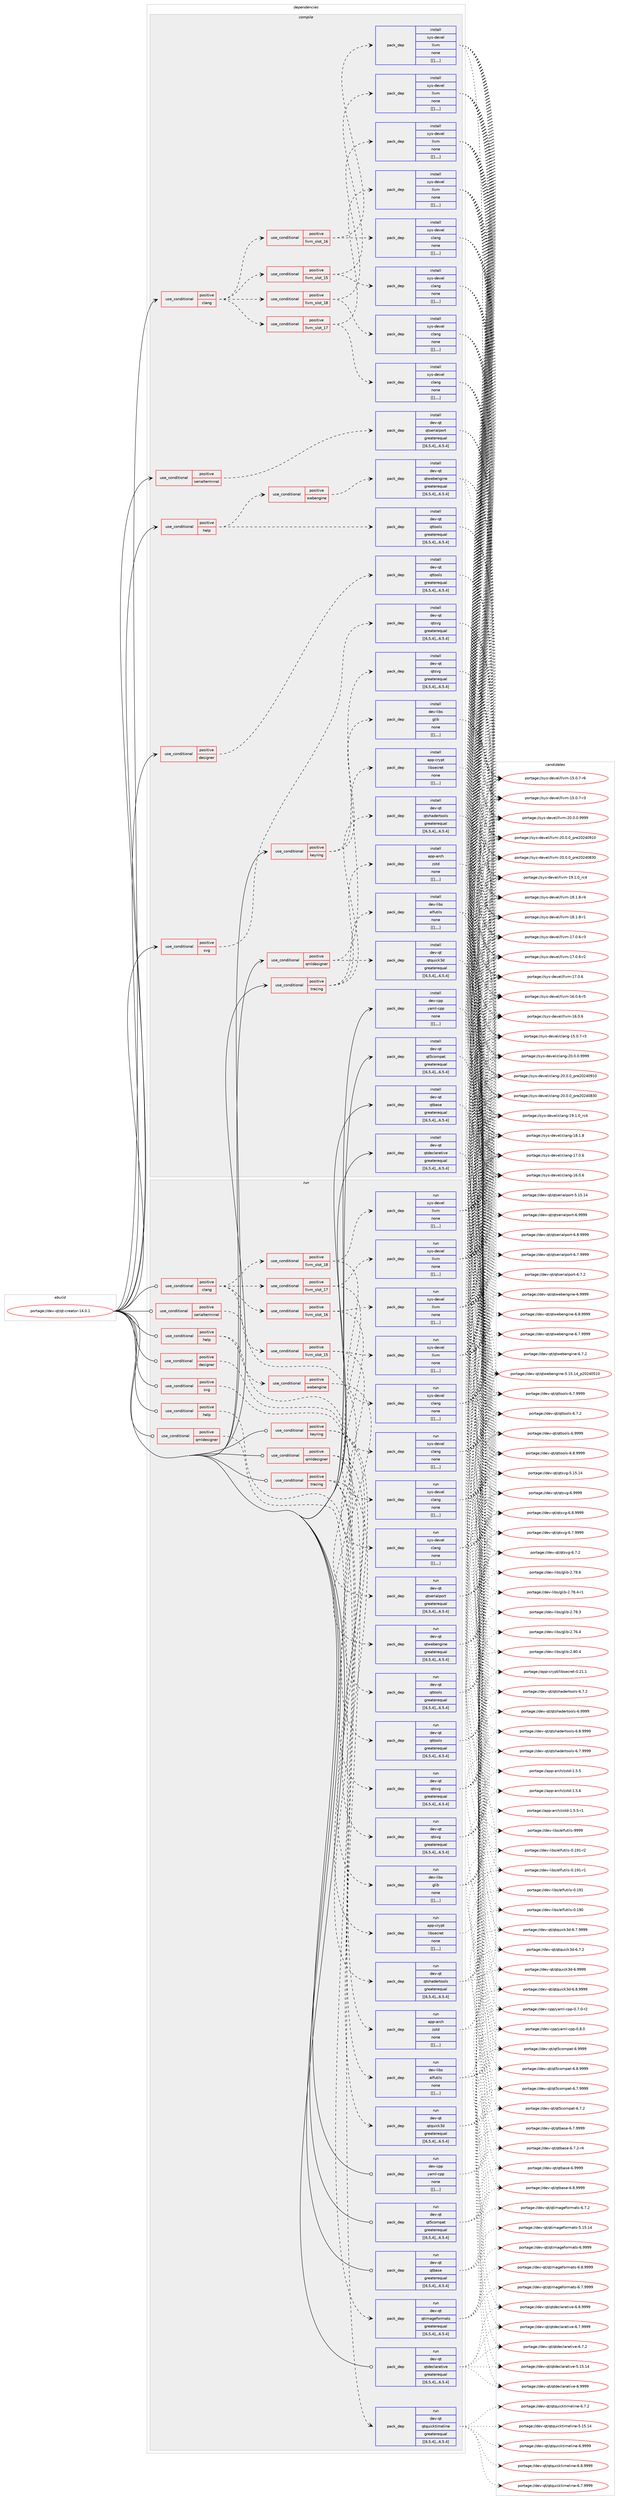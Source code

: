 digraph prolog {

# *************
# Graph options
# *************

newrank=true;
concentrate=true;
compound=true;
graph [rankdir=LR,fontname=Helvetica,fontsize=10,ranksep=1.5];#, ranksep=2.5, nodesep=0.2];
edge  [arrowhead=vee];
node  [fontname=Helvetica,fontsize=10];

# **********
# The ebuild
# **********

subgraph cluster_leftcol {
color=gray;
label=<<i>ebuild</i>>;
id [label="portage://dev-qt/qt-creator-14.0.1", color=red, width=4, href="../dev-qt/qt-creator-14.0.1.svg"];
}

# ****************
# The dependencies
# ****************

subgraph cluster_midcol {
color=gray;
label=<<i>dependencies</i>>;
subgraph cluster_compile {
fillcolor="#eeeeee";
style=filled;
label=<<i>compile</i>>;
subgraph cond42768 {
dependency170939 [label=<<TABLE BORDER="0" CELLBORDER="1" CELLSPACING="0" CELLPADDING="4"><TR><TD ROWSPAN="3" CELLPADDING="10">use_conditional</TD></TR><TR><TD>positive</TD></TR><TR><TD>clang</TD></TR></TABLE>>, shape=none, color=red];
subgraph cond42769 {
dependency170940 [label=<<TABLE BORDER="0" CELLBORDER="1" CELLSPACING="0" CELLPADDING="4"><TR><TD ROWSPAN="3" CELLPADDING="10">use_conditional</TD></TR><TR><TD>positive</TD></TR><TR><TD>llvm_slot_15</TD></TR></TABLE>>, shape=none, color=red];
subgraph pack126905 {
dependency170941 [label=<<TABLE BORDER="0" CELLBORDER="1" CELLSPACING="0" CELLPADDING="4" WIDTH="220"><TR><TD ROWSPAN="6" CELLPADDING="30">pack_dep</TD></TR><TR><TD WIDTH="110">install</TD></TR><TR><TD>sys-devel</TD></TR><TR><TD>clang</TD></TR><TR><TD>none</TD></TR><TR><TD>[[],,,,]</TD></TR></TABLE>>, shape=none, color=blue];
}
dependency170940:e -> dependency170941:w [weight=20,style="dashed",arrowhead="vee"];
subgraph pack126906 {
dependency170942 [label=<<TABLE BORDER="0" CELLBORDER="1" CELLSPACING="0" CELLPADDING="4" WIDTH="220"><TR><TD ROWSPAN="6" CELLPADDING="30">pack_dep</TD></TR><TR><TD WIDTH="110">install</TD></TR><TR><TD>sys-devel</TD></TR><TR><TD>llvm</TD></TR><TR><TD>none</TD></TR><TR><TD>[[],,,,]</TD></TR></TABLE>>, shape=none, color=blue];
}
dependency170940:e -> dependency170942:w [weight=20,style="dashed",arrowhead="vee"];
}
dependency170939:e -> dependency170940:w [weight=20,style="dashed",arrowhead="vee"];
subgraph cond42770 {
dependency170943 [label=<<TABLE BORDER="0" CELLBORDER="1" CELLSPACING="0" CELLPADDING="4"><TR><TD ROWSPAN="3" CELLPADDING="10">use_conditional</TD></TR><TR><TD>positive</TD></TR><TR><TD>llvm_slot_16</TD></TR></TABLE>>, shape=none, color=red];
subgraph pack126907 {
dependency170944 [label=<<TABLE BORDER="0" CELLBORDER="1" CELLSPACING="0" CELLPADDING="4" WIDTH="220"><TR><TD ROWSPAN="6" CELLPADDING="30">pack_dep</TD></TR><TR><TD WIDTH="110">install</TD></TR><TR><TD>sys-devel</TD></TR><TR><TD>clang</TD></TR><TR><TD>none</TD></TR><TR><TD>[[],,,,]</TD></TR></TABLE>>, shape=none, color=blue];
}
dependency170943:e -> dependency170944:w [weight=20,style="dashed",arrowhead="vee"];
subgraph pack126908 {
dependency170945 [label=<<TABLE BORDER="0" CELLBORDER="1" CELLSPACING="0" CELLPADDING="4" WIDTH="220"><TR><TD ROWSPAN="6" CELLPADDING="30">pack_dep</TD></TR><TR><TD WIDTH="110">install</TD></TR><TR><TD>sys-devel</TD></TR><TR><TD>llvm</TD></TR><TR><TD>none</TD></TR><TR><TD>[[],,,,]</TD></TR></TABLE>>, shape=none, color=blue];
}
dependency170943:e -> dependency170945:w [weight=20,style="dashed",arrowhead="vee"];
}
dependency170939:e -> dependency170943:w [weight=20,style="dashed",arrowhead="vee"];
subgraph cond42771 {
dependency170946 [label=<<TABLE BORDER="0" CELLBORDER="1" CELLSPACING="0" CELLPADDING="4"><TR><TD ROWSPAN="3" CELLPADDING="10">use_conditional</TD></TR><TR><TD>positive</TD></TR><TR><TD>llvm_slot_17</TD></TR></TABLE>>, shape=none, color=red];
subgraph pack126909 {
dependency170947 [label=<<TABLE BORDER="0" CELLBORDER="1" CELLSPACING="0" CELLPADDING="4" WIDTH="220"><TR><TD ROWSPAN="6" CELLPADDING="30">pack_dep</TD></TR><TR><TD WIDTH="110">install</TD></TR><TR><TD>sys-devel</TD></TR><TR><TD>clang</TD></TR><TR><TD>none</TD></TR><TR><TD>[[],,,,]</TD></TR></TABLE>>, shape=none, color=blue];
}
dependency170946:e -> dependency170947:w [weight=20,style="dashed",arrowhead="vee"];
subgraph pack126910 {
dependency170948 [label=<<TABLE BORDER="0" CELLBORDER="1" CELLSPACING="0" CELLPADDING="4" WIDTH="220"><TR><TD ROWSPAN="6" CELLPADDING="30">pack_dep</TD></TR><TR><TD WIDTH="110">install</TD></TR><TR><TD>sys-devel</TD></TR><TR><TD>llvm</TD></TR><TR><TD>none</TD></TR><TR><TD>[[],,,,]</TD></TR></TABLE>>, shape=none, color=blue];
}
dependency170946:e -> dependency170948:w [weight=20,style="dashed",arrowhead="vee"];
}
dependency170939:e -> dependency170946:w [weight=20,style="dashed",arrowhead="vee"];
subgraph cond42772 {
dependency170949 [label=<<TABLE BORDER="0" CELLBORDER="1" CELLSPACING="0" CELLPADDING="4"><TR><TD ROWSPAN="3" CELLPADDING="10">use_conditional</TD></TR><TR><TD>positive</TD></TR><TR><TD>llvm_slot_18</TD></TR></TABLE>>, shape=none, color=red];
subgraph pack126911 {
dependency170950 [label=<<TABLE BORDER="0" CELLBORDER="1" CELLSPACING="0" CELLPADDING="4" WIDTH="220"><TR><TD ROWSPAN="6" CELLPADDING="30">pack_dep</TD></TR><TR><TD WIDTH="110">install</TD></TR><TR><TD>sys-devel</TD></TR><TR><TD>clang</TD></TR><TR><TD>none</TD></TR><TR><TD>[[],,,,]</TD></TR></TABLE>>, shape=none, color=blue];
}
dependency170949:e -> dependency170950:w [weight=20,style="dashed",arrowhead="vee"];
subgraph pack126912 {
dependency170951 [label=<<TABLE BORDER="0" CELLBORDER="1" CELLSPACING="0" CELLPADDING="4" WIDTH="220"><TR><TD ROWSPAN="6" CELLPADDING="30">pack_dep</TD></TR><TR><TD WIDTH="110">install</TD></TR><TR><TD>sys-devel</TD></TR><TR><TD>llvm</TD></TR><TR><TD>none</TD></TR><TR><TD>[[],,,,]</TD></TR></TABLE>>, shape=none, color=blue];
}
dependency170949:e -> dependency170951:w [weight=20,style="dashed",arrowhead="vee"];
}
dependency170939:e -> dependency170949:w [weight=20,style="dashed",arrowhead="vee"];
}
id:e -> dependency170939:w [weight=20,style="solid",arrowhead="vee"];
subgraph cond42773 {
dependency170952 [label=<<TABLE BORDER="0" CELLBORDER="1" CELLSPACING="0" CELLPADDING="4"><TR><TD ROWSPAN="3" CELLPADDING="10">use_conditional</TD></TR><TR><TD>positive</TD></TR><TR><TD>designer</TD></TR></TABLE>>, shape=none, color=red];
subgraph pack126913 {
dependency170953 [label=<<TABLE BORDER="0" CELLBORDER="1" CELLSPACING="0" CELLPADDING="4" WIDTH="220"><TR><TD ROWSPAN="6" CELLPADDING="30">pack_dep</TD></TR><TR><TD WIDTH="110">install</TD></TR><TR><TD>dev-qt</TD></TR><TR><TD>qttools</TD></TR><TR><TD>greaterequal</TD></TR><TR><TD>[[6,5,4],,,6.5.4]</TD></TR></TABLE>>, shape=none, color=blue];
}
dependency170952:e -> dependency170953:w [weight=20,style="dashed",arrowhead="vee"];
}
id:e -> dependency170952:w [weight=20,style="solid",arrowhead="vee"];
subgraph cond42774 {
dependency170954 [label=<<TABLE BORDER="0" CELLBORDER="1" CELLSPACING="0" CELLPADDING="4"><TR><TD ROWSPAN="3" CELLPADDING="10">use_conditional</TD></TR><TR><TD>positive</TD></TR><TR><TD>help</TD></TR></TABLE>>, shape=none, color=red];
subgraph pack126914 {
dependency170955 [label=<<TABLE BORDER="0" CELLBORDER="1" CELLSPACING="0" CELLPADDING="4" WIDTH="220"><TR><TD ROWSPAN="6" CELLPADDING="30">pack_dep</TD></TR><TR><TD WIDTH="110">install</TD></TR><TR><TD>dev-qt</TD></TR><TR><TD>qttools</TD></TR><TR><TD>greaterequal</TD></TR><TR><TD>[[6,5,4],,,6.5.4]</TD></TR></TABLE>>, shape=none, color=blue];
}
dependency170954:e -> dependency170955:w [weight=20,style="dashed",arrowhead="vee"];
subgraph cond42775 {
dependency170956 [label=<<TABLE BORDER="0" CELLBORDER="1" CELLSPACING="0" CELLPADDING="4"><TR><TD ROWSPAN="3" CELLPADDING="10">use_conditional</TD></TR><TR><TD>positive</TD></TR><TR><TD>webengine</TD></TR></TABLE>>, shape=none, color=red];
subgraph pack126915 {
dependency170957 [label=<<TABLE BORDER="0" CELLBORDER="1" CELLSPACING="0" CELLPADDING="4" WIDTH="220"><TR><TD ROWSPAN="6" CELLPADDING="30">pack_dep</TD></TR><TR><TD WIDTH="110">install</TD></TR><TR><TD>dev-qt</TD></TR><TR><TD>qtwebengine</TD></TR><TR><TD>greaterequal</TD></TR><TR><TD>[[6,5,4],,,6.5.4]</TD></TR></TABLE>>, shape=none, color=blue];
}
dependency170956:e -> dependency170957:w [weight=20,style="dashed",arrowhead="vee"];
}
dependency170954:e -> dependency170956:w [weight=20,style="dashed",arrowhead="vee"];
}
id:e -> dependency170954:w [weight=20,style="solid",arrowhead="vee"];
subgraph cond42776 {
dependency170958 [label=<<TABLE BORDER="0" CELLBORDER="1" CELLSPACING="0" CELLPADDING="4"><TR><TD ROWSPAN="3" CELLPADDING="10">use_conditional</TD></TR><TR><TD>positive</TD></TR><TR><TD>keyring</TD></TR></TABLE>>, shape=none, color=red];
subgraph pack126916 {
dependency170959 [label=<<TABLE BORDER="0" CELLBORDER="1" CELLSPACING="0" CELLPADDING="4" WIDTH="220"><TR><TD ROWSPAN="6" CELLPADDING="30">pack_dep</TD></TR><TR><TD WIDTH="110">install</TD></TR><TR><TD>app-crypt</TD></TR><TR><TD>libsecret</TD></TR><TR><TD>none</TD></TR><TR><TD>[[],,,,]</TD></TR></TABLE>>, shape=none, color=blue];
}
dependency170958:e -> dependency170959:w [weight=20,style="dashed",arrowhead="vee"];
subgraph pack126917 {
dependency170960 [label=<<TABLE BORDER="0" CELLBORDER="1" CELLSPACING="0" CELLPADDING="4" WIDTH="220"><TR><TD ROWSPAN="6" CELLPADDING="30">pack_dep</TD></TR><TR><TD WIDTH="110">install</TD></TR><TR><TD>dev-libs</TD></TR><TR><TD>glib</TD></TR><TR><TD>none</TD></TR><TR><TD>[[],,,,]</TD></TR></TABLE>>, shape=none, color=blue];
}
dependency170958:e -> dependency170960:w [weight=20,style="dashed",arrowhead="vee"];
}
id:e -> dependency170958:w [weight=20,style="solid",arrowhead="vee"];
subgraph cond42777 {
dependency170961 [label=<<TABLE BORDER="0" CELLBORDER="1" CELLSPACING="0" CELLPADDING="4"><TR><TD ROWSPAN="3" CELLPADDING="10">use_conditional</TD></TR><TR><TD>positive</TD></TR><TR><TD>qmldesigner</TD></TR></TABLE>>, shape=none, color=red];
subgraph pack126918 {
dependency170962 [label=<<TABLE BORDER="0" CELLBORDER="1" CELLSPACING="0" CELLPADDING="4" WIDTH="220"><TR><TD ROWSPAN="6" CELLPADDING="30">pack_dep</TD></TR><TR><TD WIDTH="110">install</TD></TR><TR><TD>dev-qt</TD></TR><TR><TD>qtquick3d</TD></TR><TR><TD>greaterequal</TD></TR><TR><TD>[[6,5,4],,,6.5.4]</TD></TR></TABLE>>, shape=none, color=blue];
}
dependency170961:e -> dependency170962:w [weight=20,style="dashed",arrowhead="vee"];
subgraph pack126919 {
dependency170963 [label=<<TABLE BORDER="0" CELLBORDER="1" CELLSPACING="0" CELLPADDING="4" WIDTH="220"><TR><TD ROWSPAN="6" CELLPADDING="30">pack_dep</TD></TR><TR><TD WIDTH="110">install</TD></TR><TR><TD>dev-qt</TD></TR><TR><TD>qtsvg</TD></TR><TR><TD>greaterequal</TD></TR><TR><TD>[[6,5,4],,,6.5.4]</TD></TR></TABLE>>, shape=none, color=blue];
}
dependency170961:e -> dependency170963:w [weight=20,style="dashed",arrowhead="vee"];
}
id:e -> dependency170961:w [weight=20,style="solid",arrowhead="vee"];
subgraph cond42778 {
dependency170964 [label=<<TABLE BORDER="0" CELLBORDER="1" CELLSPACING="0" CELLPADDING="4"><TR><TD ROWSPAN="3" CELLPADDING="10">use_conditional</TD></TR><TR><TD>positive</TD></TR><TR><TD>serialterminal</TD></TR></TABLE>>, shape=none, color=red];
subgraph pack126920 {
dependency170965 [label=<<TABLE BORDER="0" CELLBORDER="1" CELLSPACING="0" CELLPADDING="4" WIDTH="220"><TR><TD ROWSPAN="6" CELLPADDING="30">pack_dep</TD></TR><TR><TD WIDTH="110">install</TD></TR><TR><TD>dev-qt</TD></TR><TR><TD>qtserialport</TD></TR><TR><TD>greaterequal</TD></TR><TR><TD>[[6,5,4],,,6.5.4]</TD></TR></TABLE>>, shape=none, color=blue];
}
dependency170964:e -> dependency170965:w [weight=20,style="dashed",arrowhead="vee"];
}
id:e -> dependency170964:w [weight=20,style="solid",arrowhead="vee"];
subgraph cond42779 {
dependency170966 [label=<<TABLE BORDER="0" CELLBORDER="1" CELLSPACING="0" CELLPADDING="4"><TR><TD ROWSPAN="3" CELLPADDING="10">use_conditional</TD></TR><TR><TD>positive</TD></TR><TR><TD>svg</TD></TR></TABLE>>, shape=none, color=red];
subgraph pack126921 {
dependency170967 [label=<<TABLE BORDER="0" CELLBORDER="1" CELLSPACING="0" CELLPADDING="4" WIDTH="220"><TR><TD ROWSPAN="6" CELLPADDING="30">pack_dep</TD></TR><TR><TD WIDTH="110">install</TD></TR><TR><TD>dev-qt</TD></TR><TR><TD>qtsvg</TD></TR><TR><TD>greaterequal</TD></TR><TR><TD>[[6,5,4],,,6.5.4]</TD></TR></TABLE>>, shape=none, color=blue];
}
dependency170966:e -> dependency170967:w [weight=20,style="dashed",arrowhead="vee"];
}
id:e -> dependency170966:w [weight=20,style="solid",arrowhead="vee"];
subgraph cond42780 {
dependency170968 [label=<<TABLE BORDER="0" CELLBORDER="1" CELLSPACING="0" CELLPADDING="4"><TR><TD ROWSPAN="3" CELLPADDING="10">use_conditional</TD></TR><TR><TD>positive</TD></TR><TR><TD>tracing</TD></TR></TABLE>>, shape=none, color=red];
subgraph pack126922 {
dependency170969 [label=<<TABLE BORDER="0" CELLBORDER="1" CELLSPACING="0" CELLPADDING="4" WIDTH="220"><TR><TD ROWSPAN="6" CELLPADDING="30">pack_dep</TD></TR><TR><TD WIDTH="110">install</TD></TR><TR><TD>app-arch</TD></TR><TR><TD>zstd</TD></TR><TR><TD>none</TD></TR><TR><TD>[[],,,,]</TD></TR></TABLE>>, shape=none, color=blue];
}
dependency170968:e -> dependency170969:w [weight=20,style="dashed",arrowhead="vee"];
subgraph pack126923 {
dependency170970 [label=<<TABLE BORDER="0" CELLBORDER="1" CELLSPACING="0" CELLPADDING="4" WIDTH="220"><TR><TD ROWSPAN="6" CELLPADDING="30">pack_dep</TD></TR><TR><TD WIDTH="110">install</TD></TR><TR><TD>dev-libs</TD></TR><TR><TD>elfutils</TD></TR><TR><TD>none</TD></TR><TR><TD>[[],,,,]</TD></TR></TABLE>>, shape=none, color=blue];
}
dependency170968:e -> dependency170970:w [weight=20,style="dashed",arrowhead="vee"];
subgraph pack126924 {
dependency170971 [label=<<TABLE BORDER="0" CELLBORDER="1" CELLSPACING="0" CELLPADDING="4" WIDTH="220"><TR><TD ROWSPAN="6" CELLPADDING="30">pack_dep</TD></TR><TR><TD WIDTH="110">install</TD></TR><TR><TD>dev-qt</TD></TR><TR><TD>qtshadertools</TD></TR><TR><TD>greaterequal</TD></TR><TR><TD>[[6,5,4],,,6.5.4]</TD></TR></TABLE>>, shape=none, color=blue];
}
dependency170968:e -> dependency170971:w [weight=20,style="dashed",arrowhead="vee"];
}
id:e -> dependency170968:w [weight=20,style="solid",arrowhead="vee"];
subgraph pack126925 {
dependency170972 [label=<<TABLE BORDER="0" CELLBORDER="1" CELLSPACING="0" CELLPADDING="4" WIDTH="220"><TR><TD ROWSPAN="6" CELLPADDING="30">pack_dep</TD></TR><TR><TD WIDTH="110">install</TD></TR><TR><TD>dev-cpp</TD></TR><TR><TD>yaml-cpp</TD></TR><TR><TD>none</TD></TR><TR><TD>[[],,,,]</TD></TR></TABLE>>, shape=none, color=blue];
}
id:e -> dependency170972:w [weight=20,style="solid",arrowhead="vee"];
subgraph pack126926 {
dependency170973 [label=<<TABLE BORDER="0" CELLBORDER="1" CELLSPACING="0" CELLPADDING="4" WIDTH="220"><TR><TD ROWSPAN="6" CELLPADDING="30">pack_dep</TD></TR><TR><TD WIDTH="110">install</TD></TR><TR><TD>dev-qt</TD></TR><TR><TD>qt5compat</TD></TR><TR><TD>greaterequal</TD></TR><TR><TD>[[6,5,4],,,6.5.4]</TD></TR></TABLE>>, shape=none, color=blue];
}
id:e -> dependency170973:w [weight=20,style="solid",arrowhead="vee"];
subgraph pack126927 {
dependency170974 [label=<<TABLE BORDER="0" CELLBORDER="1" CELLSPACING="0" CELLPADDING="4" WIDTH="220"><TR><TD ROWSPAN="6" CELLPADDING="30">pack_dep</TD></TR><TR><TD WIDTH="110">install</TD></TR><TR><TD>dev-qt</TD></TR><TR><TD>qtbase</TD></TR><TR><TD>greaterequal</TD></TR><TR><TD>[[6,5,4],,,6.5.4]</TD></TR></TABLE>>, shape=none, color=blue];
}
id:e -> dependency170974:w [weight=20,style="solid",arrowhead="vee"];
subgraph pack126928 {
dependency170975 [label=<<TABLE BORDER="0" CELLBORDER="1" CELLSPACING="0" CELLPADDING="4" WIDTH="220"><TR><TD ROWSPAN="6" CELLPADDING="30">pack_dep</TD></TR><TR><TD WIDTH="110">install</TD></TR><TR><TD>dev-qt</TD></TR><TR><TD>qtdeclarative</TD></TR><TR><TD>greaterequal</TD></TR><TR><TD>[[6,5,4],,,6.5.4]</TD></TR></TABLE>>, shape=none, color=blue];
}
id:e -> dependency170975:w [weight=20,style="solid",arrowhead="vee"];
}
subgraph cluster_compileandrun {
fillcolor="#eeeeee";
style=filled;
label=<<i>compile and run</i>>;
}
subgraph cluster_run {
fillcolor="#eeeeee";
style=filled;
label=<<i>run</i>>;
subgraph cond42781 {
dependency170976 [label=<<TABLE BORDER="0" CELLBORDER="1" CELLSPACING="0" CELLPADDING="4"><TR><TD ROWSPAN="3" CELLPADDING="10">use_conditional</TD></TR><TR><TD>positive</TD></TR><TR><TD>clang</TD></TR></TABLE>>, shape=none, color=red];
subgraph cond42782 {
dependency170977 [label=<<TABLE BORDER="0" CELLBORDER="1" CELLSPACING="0" CELLPADDING="4"><TR><TD ROWSPAN="3" CELLPADDING="10">use_conditional</TD></TR><TR><TD>positive</TD></TR><TR><TD>llvm_slot_15</TD></TR></TABLE>>, shape=none, color=red];
subgraph pack126929 {
dependency170978 [label=<<TABLE BORDER="0" CELLBORDER="1" CELLSPACING="0" CELLPADDING="4" WIDTH="220"><TR><TD ROWSPAN="6" CELLPADDING="30">pack_dep</TD></TR><TR><TD WIDTH="110">run</TD></TR><TR><TD>sys-devel</TD></TR><TR><TD>clang</TD></TR><TR><TD>none</TD></TR><TR><TD>[[],,,,]</TD></TR></TABLE>>, shape=none, color=blue];
}
dependency170977:e -> dependency170978:w [weight=20,style="dashed",arrowhead="vee"];
subgraph pack126930 {
dependency170979 [label=<<TABLE BORDER="0" CELLBORDER="1" CELLSPACING="0" CELLPADDING="4" WIDTH="220"><TR><TD ROWSPAN="6" CELLPADDING="30">pack_dep</TD></TR><TR><TD WIDTH="110">run</TD></TR><TR><TD>sys-devel</TD></TR><TR><TD>llvm</TD></TR><TR><TD>none</TD></TR><TR><TD>[[],,,,]</TD></TR></TABLE>>, shape=none, color=blue];
}
dependency170977:e -> dependency170979:w [weight=20,style="dashed",arrowhead="vee"];
}
dependency170976:e -> dependency170977:w [weight=20,style="dashed",arrowhead="vee"];
subgraph cond42783 {
dependency170980 [label=<<TABLE BORDER="0" CELLBORDER="1" CELLSPACING="0" CELLPADDING="4"><TR><TD ROWSPAN="3" CELLPADDING="10">use_conditional</TD></TR><TR><TD>positive</TD></TR><TR><TD>llvm_slot_16</TD></TR></TABLE>>, shape=none, color=red];
subgraph pack126931 {
dependency170981 [label=<<TABLE BORDER="0" CELLBORDER="1" CELLSPACING="0" CELLPADDING="4" WIDTH="220"><TR><TD ROWSPAN="6" CELLPADDING="30">pack_dep</TD></TR><TR><TD WIDTH="110">run</TD></TR><TR><TD>sys-devel</TD></TR><TR><TD>clang</TD></TR><TR><TD>none</TD></TR><TR><TD>[[],,,,]</TD></TR></TABLE>>, shape=none, color=blue];
}
dependency170980:e -> dependency170981:w [weight=20,style="dashed",arrowhead="vee"];
subgraph pack126932 {
dependency170982 [label=<<TABLE BORDER="0" CELLBORDER="1" CELLSPACING="0" CELLPADDING="4" WIDTH="220"><TR><TD ROWSPAN="6" CELLPADDING="30">pack_dep</TD></TR><TR><TD WIDTH="110">run</TD></TR><TR><TD>sys-devel</TD></TR><TR><TD>llvm</TD></TR><TR><TD>none</TD></TR><TR><TD>[[],,,,]</TD></TR></TABLE>>, shape=none, color=blue];
}
dependency170980:e -> dependency170982:w [weight=20,style="dashed",arrowhead="vee"];
}
dependency170976:e -> dependency170980:w [weight=20,style="dashed",arrowhead="vee"];
subgraph cond42784 {
dependency170983 [label=<<TABLE BORDER="0" CELLBORDER="1" CELLSPACING="0" CELLPADDING="4"><TR><TD ROWSPAN="3" CELLPADDING="10">use_conditional</TD></TR><TR><TD>positive</TD></TR><TR><TD>llvm_slot_17</TD></TR></TABLE>>, shape=none, color=red];
subgraph pack126933 {
dependency170984 [label=<<TABLE BORDER="0" CELLBORDER="1" CELLSPACING="0" CELLPADDING="4" WIDTH="220"><TR><TD ROWSPAN="6" CELLPADDING="30">pack_dep</TD></TR><TR><TD WIDTH="110">run</TD></TR><TR><TD>sys-devel</TD></TR><TR><TD>clang</TD></TR><TR><TD>none</TD></TR><TR><TD>[[],,,,]</TD></TR></TABLE>>, shape=none, color=blue];
}
dependency170983:e -> dependency170984:w [weight=20,style="dashed",arrowhead="vee"];
subgraph pack126934 {
dependency170985 [label=<<TABLE BORDER="0" CELLBORDER="1" CELLSPACING="0" CELLPADDING="4" WIDTH="220"><TR><TD ROWSPAN="6" CELLPADDING="30">pack_dep</TD></TR><TR><TD WIDTH="110">run</TD></TR><TR><TD>sys-devel</TD></TR><TR><TD>llvm</TD></TR><TR><TD>none</TD></TR><TR><TD>[[],,,,]</TD></TR></TABLE>>, shape=none, color=blue];
}
dependency170983:e -> dependency170985:w [weight=20,style="dashed",arrowhead="vee"];
}
dependency170976:e -> dependency170983:w [weight=20,style="dashed",arrowhead="vee"];
subgraph cond42785 {
dependency170986 [label=<<TABLE BORDER="0" CELLBORDER="1" CELLSPACING="0" CELLPADDING="4"><TR><TD ROWSPAN="3" CELLPADDING="10">use_conditional</TD></TR><TR><TD>positive</TD></TR><TR><TD>llvm_slot_18</TD></TR></TABLE>>, shape=none, color=red];
subgraph pack126935 {
dependency170987 [label=<<TABLE BORDER="0" CELLBORDER="1" CELLSPACING="0" CELLPADDING="4" WIDTH="220"><TR><TD ROWSPAN="6" CELLPADDING="30">pack_dep</TD></TR><TR><TD WIDTH="110">run</TD></TR><TR><TD>sys-devel</TD></TR><TR><TD>clang</TD></TR><TR><TD>none</TD></TR><TR><TD>[[],,,,]</TD></TR></TABLE>>, shape=none, color=blue];
}
dependency170986:e -> dependency170987:w [weight=20,style="dashed",arrowhead="vee"];
subgraph pack126936 {
dependency170988 [label=<<TABLE BORDER="0" CELLBORDER="1" CELLSPACING="0" CELLPADDING="4" WIDTH="220"><TR><TD ROWSPAN="6" CELLPADDING="30">pack_dep</TD></TR><TR><TD WIDTH="110">run</TD></TR><TR><TD>sys-devel</TD></TR><TR><TD>llvm</TD></TR><TR><TD>none</TD></TR><TR><TD>[[],,,,]</TD></TR></TABLE>>, shape=none, color=blue];
}
dependency170986:e -> dependency170988:w [weight=20,style="dashed",arrowhead="vee"];
}
dependency170976:e -> dependency170986:w [weight=20,style="dashed",arrowhead="vee"];
}
id:e -> dependency170976:w [weight=20,style="solid",arrowhead="odot"];
subgraph cond42786 {
dependency170989 [label=<<TABLE BORDER="0" CELLBORDER="1" CELLSPACING="0" CELLPADDING="4"><TR><TD ROWSPAN="3" CELLPADDING="10">use_conditional</TD></TR><TR><TD>positive</TD></TR><TR><TD>designer</TD></TR></TABLE>>, shape=none, color=red];
subgraph pack126937 {
dependency170990 [label=<<TABLE BORDER="0" CELLBORDER="1" CELLSPACING="0" CELLPADDING="4" WIDTH="220"><TR><TD ROWSPAN="6" CELLPADDING="30">pack_dep</TD></TR><TR><TD WIDTH="110">run</TD></TR><TR><TD>dev-qt</TD></TR><TR><TD>qttools</TD></TR><TR><TD>greaterequal</TD></TR><TR><TD>[[6,5,4],,,6.5.4]</TD></TR></TABLE>>, shape=none, color=blue];
}
dependency170989:e -> dependency170990:w [weight=20,style="dashed",arrowhead="vee"];
}
id:e -> dependency170989:w [weight=20,style="solid",arrowhead="odot"];
subgraph cond42787 {
dependency170991 [label=<<TABLE BORDER="0" CELLBORDER="1" CELLSPACING="0" CELLPADDING="4"><TR><TD ROWSPAN="3" CELLPADDING="10">use_conditional</TD></TR><TR><TD>positive</TD></TR><TR><TD>help</TD></TR></TABLE>>, shape=none, color=red];
subgraph pack126938 {
dependency170992 [label=<<TABLE BORDER="0" CELLBORDER="1" CELLSPACING="0" CELLPADDING="4" WIDTH="220"><TR><TD ROWSPAN="6" CELLPADDING="30">pack_dep</TD></TR><TR><TD WIDTH="110">run</TD></TR><TR><TD>dev-qt</TD></TR><TR><TD>qtimageformats</TD></TR><TR><TD>greaterequal</TD></TR><TR><TD>[[6,5,4],,,6.5.4]</TD></TR></TABLE>>, shape=none, color=blue];
}
dependency170991:e -> dependency170992:w [weight=20,style="dashed",arrowhead="vee"];
}
id:e -> dependency170991:w [weight=20,style="solid",arrowhead="odot"];
subgraph cond42788 {
dependency170993 [label=<<TABLE BORDER="0" CELLBORDER="1" CELLSPACING="0" CELLPADDING="4"><TR><TD ROWSPAN="3" CELLPADDING="10">use_conditional</TD></TR><TR><TD>positive</TD></TR><TR><TD>help</TD></TR></TABLE>>, shape=none, color=red];
subgraph pack126939 {
dependency170994 [label=<<TABLE BORDER="0" CELLBORDER="1" CELLSPACING="0" CELLPADDING="4" WIDTH="220"><TR><TD ROWSPAN="6" CELLPADDING="30">pack_dep</TD></TR><TR><TD WIDTH="110">run</TD></TR><TR><TD>dev-qt</TD></TR><TR><TD>qttools</TD></TR><TR><TD>greaterequal</TD></TR><TR><TD>[[6,5,4],,,6.5.4]</TD></TR></TABLE>>, shape=none, color=blue];
}
dependency170993:e -> dependency170994:w [weight=20,style="dashed",arrowhead="vee"];
subgraph cond42789 {
dependency170995 [label=<<TABLE BORDER="0" CELLBORDER="1" CELLSPACING="0" CELLPADDING="4"><TR><TD ROWSPAN="3" CELLPADDING="10">use_conditional</TD></TR><TR><TD>positive</TD></TR><TR><TD>webengine</TD></TR></TABLE>>, shape=none, color=red];
subgraph pack126940 {
dependency170996 [label=<<TABLE BORDER="0" CELLBORDER="1" CELLSPACING="0" CELLPADDING="4" WIDTH="220"><TR><TD ROWSPAN="6" CELLPADDING="30">pack_dep</TD></TR><TR><TD WIDTH="110">run</TD></TR><TR><TD>dev-qt</TD></TR><TR><TD>qtwebengine</TD></TR><TR><TD>greaterequal</TD></TR><TR><TD>[[6,5,4],,,6.5.4]</TD></TR></TABLE>>, shape=none, color=blue];
}
dependency170995:e -> dependency170996:w [weight=20,style="dashed",arrowhead="vee"];
}
dependency170993:e -> dependency170995:w [weight=20,style="dashed",arrowhead="vee"];
}
id:e -> dependency170993:w [weight=20,style="solid",arrowhead="odot"];
subgraph cond42790 {
dependency170997 [label=<<TABLE BORDER="0" CELLBORDER="1" CELLSPACING="0" CELLPADDING="4"><TR><TD ROWSPAN="3" CELLPADDING="10">use_conditional</TD></TR><TR><TD>positive</TD></TR><TR><TD>keyring</TD></TR></TABLE>>, shape=none, color=red];
subgraph pack126941 {
dependency170998 [label=<<TABLE BORDER="0" CELLBORDER="1" CELLSPACING="0" CELLPADDING="4" WIDTH="220"><TR><TD ROWSPAN="6" CELLPADDING="30">pack_dep</TD></TR><TR><TD WIDTH="110">run</TD></TR><TR><TD>app-crypt</TD></TR><TR><TD>libsecret</TD></TR><TR><TD>none</TD></TR><TR><TD>[[],,,,]</TD></TR></TABLE>>, shape=none, color=blue];
}
dependency170997:e -> dependency170998:w [weight=20,style="dashed",arrowhead="vee"];
subgraph pack126942 {
dependency170999 [label=<<TABLE BORDER="0" CELLBORDER="1" CELLSPACING="0" CELLPADDING="4" WIDTH="220"><TR><TD ROWSPAN="6" CELLPADDING="30">pack_dep</TD></TR><TR><TD WIDTH="110">run</TD></TR><TR><TD>dev-libs</TD></TR><TR><TD>glib</TD></TR><TR><TD>none</TD></TR><TR><TD>[[],,,,]</TD></TR></TABLE>>, shape=none, color=blue];
}
dependency170997:e -> dependency170999:w [weight=20,style="dashed",arrowhead="vee"];
}
id:e -> dependency170997:w [weight=20,style="solid",arrowhead="odot"];
subgraph cond42791 {
dependency171000 [label=<<TABLE BORDER="0" CELLBORDER="1" CELLSPACING="0" CELLPADDING="4"><TR><TD ROWSPAN="3" CELLPADDING="10">use_conditional</TD></TR><TR><TD>positive</TD></TR><TR><TD>qmldesigner</TD></TR></TABLE>>, shape=none, color=red];
subgraph pack126943 {
dependency171001 [label=<<TABLE BORDER="0" CELLBORDER="1" CELLSPACING="0" CELLPADDING="4" WIDTH="220"><TR><TD ROWSPAN="6" CELLPADDING="30">pack_dep</TD></TR><TR><TD WIDTH="110">run</TD></TR><TR><TD>dev-qt</TD></TR><TR><TD>qtquick3d</TD></TR><TR><TD>greaterequal</TD></TR><TR><TD>[[6,5,4],,,6.5.4]</TD></TR></TABLE>>, shape=none, color=blue];
}
dependency171000:e -> dependency171001:w [weight=20,style="dashed",arrowhead="vee"];
subgraph pack126944 {
dependency171002 [label=<<TABLE BORDER="0" CELLBORDER="1" CELLSPACING="0" CELLPADDING="4" WIDTH="220"><TR><TD ROWSPAN="6" CELLPADDING="30">pack_dep</TD></TR><TR><TD WIDTH="110">run</TD></TR><TR><TD>dev-qt</TD></TR><TR><TD>qtsvg</TD></TR><TR><TD>greaterequal</TD></TR><TR><TD>[[6,5,4],,,6.5.4]</TD></TR></TABLE>>, shape=none, color=blue];
}
dependency171000:e -> dependency171002:w [weight=20,style="dashed",arrowhead="vee"];
}
id:e -> dependency171000:w [weight=20,style="solid",arrowhead="odot"];
subgraph cond42792 {
dependency171003 [label=<<TABLE BORDER="0" CELLBORDER="1" CELLSPACING="0" CELLPADDING="4"><TR><TD ROWSPAN="3" CELLPADDING="10">use_conditional</TD></TR><TR><TD>positive</TD></TR><TR><TD>qmldesigner</TD></TR></TABLE>>, shape=none, color=red];
subgraph pack126945 {
dependency171004 [label=<<TABLE BORDER="0" CELLBORDER="1" CELLSPACING="0" CELLPADDING="4" WIDTH="220"><TR><TD ROWSPAN="6" CELLPADDING="30">pack_dep</TD></TR><TR><TD WIDTH="110">run</TD></TR><TR><TD>dev-qt</TD></TR><TR><TD>qtquicktimeline</TD></TR><TR><TD>greaterequal</TD></TR><TR><TD>[[6,5,4],,,6.5.4]</TD></TR></TABLE>>, shape=none, color=blue];
}
dependency171003:e -> dependency171004:w [weight=20,style="dashed",arrowhead="vee"];
}
id:e -> dependency171003:w [weight=20,style="solid",arrowhead="odot"];
subgraph cond42793 {
dependency171005 [label=<<TABLE BORDER="0" CELLBORDER="1" CELLSPACING="0" CELLPADDING="4"><TR><TD ROWSPAN="3" CELLPADDING="10">use_conditional</TD></TR><TR><TD>positive</TD></TR><TR><TD>serialterminal</TD></TR></TABLE>>, shape=none, color=red];
subgraph pack126946 {
dependency171006 [label=<<TABLE BORDER="0" CELLBORDER="1" CELLSPACING="0" CELLPADDING="4" WIDTH="220"><TR><TD ROWSPAN="6" CELLPADDING="30">pack_dep</TD></TR><TR><TD WIDTH="110">run</TD></TR><TR><TD>dev-qt</TD></TR><TR><TD>qtserialport</TD></TR><TR><TD>greaterequal</TD></TR><TR><TD>[[6,5,4],,,6.5.4]</TD></TR></TABLE>>, shape=none, color=blue];
}
dependency171005:e -> dependency171006:w [weight=20,style="dashed",arrowhead="vee"];
}
id:e -> dependency171005:w [weight=20,style="solid",arrowhead="odot"];
subgraph cond42794 {
dependency171007 [label=<<TABLE BORDER="0" CELLBORDER="1" CELLSPACING="0" CELLPADDING="4"><TR><TD ROWSPAN="3" CELLPADDING="10">use_conditional</TD></TR><TR><TD>positive</TD></TR><TR><TD>svg</TD></TR></TABLE>>, shape=none, color=red];
subgraph pack126947 {
dependency171008 [label=<<TABLE BORDER="0" CELLBORDER="1" CELLSPACING="0" CELLPADDING="4" WIDTH="220"><TR><TD ROWSPAN="6" CELLPADDING="30">pack_dep</TD></TR><TR><TD WIDTH="110">run</TD></TR><TR><TD>dev-qt</TD></TR><TR><TD>qtsvg</TD></TR><TR><TD>greaterequal</TD></TR><TR><TD>[[6,5,4],,,6.5.4]</TD></TR></TABLE>>, shape=none, color=blue];
}
dependency171007:e -> dependency171008:w [weight=20,style="dashed",arrowhead="vee"];
}
id:e -> dependency171007:w [weight=20,style="solid",arrowhead="odot"];
subgraph cond42795 {
dependency171009 [label=<<TABLE BORDER="0" CELLBORDER="1" CELLSPACING="0" CELLPADDING="4"><TR><TD ROWSPAN="3" CELLPADDING="10">use_conditional</TD></TR><TR><TD>positive</TD></TR><TR><TD>tracing</TD></TR></TABLE>>, shape=none, color=red];
subgraph pack126948 {
dependency171010 [label=<<TABLE BORDER="0" CELLBORDER="1" CELLSPACING="0" CELLPADDING="4" WIDTH="220"><TR><TD ROWSPAN="6" CELLPADDING="30">pack_dep</TD></TR><TR><TD WIDTH="110">run</TD></TR><TR><TD>app-arch</TD></TR><TR><TD>zstd</TD></TR><TR><TD>none</TD></TR><TR><TD>[[],,,,]</TD></TR></TABLE>>, shape=none, color=blue];
}
dependency171009:e -> dependency171010:w [weight=20,style="dashed",arrowhead="vee"];
subgraph pack126949 {
dependency171011 [label=<<TABLE BORDER="0" CELLBORDER="1" CELLSPACING="0" CELLPADDING="4" WIDTH="220"><TR><TD ROWSPAN="6" CELLPADDING="30">pack_dep</TD></TR><TR><TD WIDTH="110">run</TD></TR><TR><TD>dev-libs</TD></TR><TR><TD>elfutils</TD></TR><TR><TD>none</TD></TR><TR><TD>[[],,,,]</TD></TR></TABLE>>, shape=none, color=blue];
}
dependency171009:e -> dependency171011:w [weight=20,style="dashed",arrowhead="vee"];
subgraph pack126950 {
dependency171012 [label=<<TABLE BORDER="0" CELLBORDER="1" CELLSPACING="0" CELLPADDING="4" WIDTH="220"><TR><TD ROWSPAN="6" CELLPADDING="30">pack_dep</TD></TR><TR><TD WIDTH="110">run</TD></TR><TR><TD>dev-qt</TD></TR><TR><TD>qtshadertools</TD></TR><TR><TD>greaterequal</TD></TR><TR><TD>[[6,5,4],,,6.5.4]</TD></TR></TABLE>>, shape=none, color=blue];
}
dependency171009:e -> dependency171012:w [weight=20,style="dashed",arrowhead="vee"];
}
id:e -> dependency171009:w [weight=20,style="solid",arrowhead="odot"];
subgraph pack126951 {
dependency171013 [label=<<TABLE BORDER="0" CELLBORDER="1" CELLSPACING="0" CELLPADDING="4" WIDTH="220"><TR><TD ROWSPAN="6" CELLPADDING="30">pack_dep</TD></TR><TR><TD WIDTH="110">run</TD></TR><TR><TD>dev-cpp</TD></TR><TR><TD>yaml-cpp</TD></TR><TR><TD>none</TD></TR><TR><TD>[[],,,,]</TD></TR></TABLE>>, shape=none, color=blue];
}
id:e -> dependency171013:w [weight=20,style="solid",arrowhead="odot"];
subgraph pack126952 {
dependency171014 [label=<<TABLE BORDER="0" CELLBORDER="1" CELLSPACING="0" CELLPADDING="4" WIDTH="220"><TR><TD ROWSPAN="6" CELLPADDING="30">pack_dep</TD></TR><TR><TD WIDTH="110">run</TD></TR><TR><TD>dev-qt</TD></TR><TR><TD>qt5compat</TD></TR><TR><TD>greaterequal</TD></TR><TR><TD>[[6,5,4],,,6.5.4]</TD></TR></TABLE>>, shape=none, color=blue];
}
id:e -> dependency171014:w [weight=20,style="solid",arrowhead="odot"];
subgraph pack126953 {
dependency171015 [label=<<TABLE BORDER="0" CELLBORDER="1" CELLSPACING="0" CELLPADDING="4" WIDTH="220"><TR><TD ROWSPAN="6" CELLPADDING="30">pack_dep</TD></TR><TR><TD WIDTH="110">run</TD></TR><TR><TD>dev-qt</TD></TR><TR><TD>qtbase</TD></TR><TR><TD>greaterequal</TD></TR><TR><TD>[[6,5,4],,,6.5.4]</TD></TR></TABLE>>, shape=none, color=blue];
}
id:e -> dependency171015:w [weight=20,style="solid",arrowhead="odot"];
subgraph pack126954 {
dependency171016 [label=<<TABLE BORDER="0" CELLBORDER="1" CELLSPACING="0" CELLPADDING="4" WIDTH="220"><TR><TD ROWSPAN="6" CELLPADDING="30">pack_dep</TD></TR><TR><TD WIDTH="110">run</TD></TR><TR><TD>dev-qt</TD></TR><TR><TD>qtdeclarative</TD></TR><TR><TD>greaterequal</TD></TR><TR><TD>[[6,5,4],,,6.5.4]</TD></TR></TABLE>>, shape=none, color=blue];
}
id:e -> dependency171016:w [weight=20,style="solid",arrowhead="odot"];
}
}

# **************
# The candidates
# **************

subgraph cluster_choices {
rank=same;
color=gray;
label=<<i>candidates</i>>;

subgraph choice126905 {
color=black;
nodesep=1;
choice11512111545100101118101108479910897110103455048464846484657575757 [label="portage://sys-devel/clang-20.0.0.9999", color=red, width=4,href="../sys-devel/clang-20.0.0.9999.svg"];
choice1151211154510010111810110847991089711010345504846484648951121141015048505248574948 [label="portage://sys-devel/clang-20.0.0_pre20240910", color=red, width=4,href="../sys-devel/clang-20.0.0_pre20240910.svg"];
choice1151211154510010111810110847991089711010345504846484648951121141015048505248565148 [label="portage://sys-devel/clang-20.0.0_pre20240830", color=red, width=4,href="../sys-devel/clang-20.0.0_pre20240830.svg"];
choice1151211154510010111810110847991089711010345495746494648951149952 [label="portage://sys-devel/clang-19.1.0_rc4", color=red, width=4,href="../sys-devel/clang-19.1.0_rc4.svg"];
choice1151211154510010111810110847991089711010345495646494656 [label="portage://sys-devel/clang-18.1.8", color=red, width=4,href="../sys-devel/clang-18.1.8.svg"];
choice1151211154510010111810110847991089711010345495546484654 [label="portage://sys-devel/clang-17.0.6", color=red, width=4,href="../sys-devel/clang-17.0.6.svg"];
choice1151211154510010111810110847991089711010345495446484654 [label="portage://sys-devel/clang-16.0.6", color=red, width=4,href="../sys-devel/clang-16.0.6.svg"];
choice11512111545100101118101108479910897110103454953464846554511451 [label="portage://sys-devel/clang-15.0.7-r3", color=red, width=4,href="../sys-devel/clang-15.0.7-r3.svg"];
dependency170941:e -> choice11512111545100101118101108479910897110103455048464846484657575757:w [style=dotted,weight="100"];
dependency170941:e -> choice1151211154510010111810110847991089711010345504846484648951121141015048505248574948:w [style=dotted,weight="100"];
dependency170941:e -> choice1151211154510010111810110847991089711010345504846484648951121141015048505248565148:w [style=dotted,weight="100"];
dependency170941:e -> choice1151211154510010111810110847991089711010345495746494648951149952:w [style=dotted,weight="100"];
dependency170941:e -> choice1151211154510010111810110847991089711010345495646494656:w [style=dotted,weight="100"];
dependency170941:e -> choice1151211154510010111810110847991089711010345495546484654:w [style=dotted,weight="100"];
dependency170941:e -> choice1151211154510010111810110847991089711010345495446484654:w [style=dotted,weight="100"];
dependency170941:e -> choice11512111545100101118101108479910897110103454953464846554511451:w [style=dotted,weight="100"];
}
subgraph choice126906 {
color=black;
nodesep=1;
choice1151211154510010111810110847108108118109455048464846484657575757 [label="portage://sys-devel/llvm-20.0.0.9999", color=red, width=4,href="../sys-devel/llvm-20.0.0.9999.svg"];
choice115121115451001011181011084710810811810945504846484648951121141015048505248574948 [label="portage://sys-devel/llvm-20.0.0_pre20240910", color=red, width=4,href="../sys-devel/llvm-20.0.0_pre20240910.svg"];
choice115121115451001011181011084710810811810945504846484648951121141015048505248565148 [label="portage://sys-devel/llvm-20.0.0_pre20240830", color=red, width=4,href="../sys-devel/llvm-20.0.0_pre20240830.svg"];
choice115121115451001011181011084710810811810945495746494648951149952 [label="portage://sys-devel/llvm-19.1.0_rc4", color=red, width=4,href="../sys-devel/llvm-19.1.0_rc4.svg"];
choice1151211154510010111810110847108108118109454956464946564511452 [label="portage://sys-devel/llvm-18.1.8-r4", color=red, width=4,href="../sys-devel/llvm-18.1.8-r4.svg"];
choice1151211154510010111810110847108108118109454956464946564511449 [label="portage://sys-devel/llvm-18.1.8-r1", color=red, width=4,href="../sys-devel/llvm-18.1.8-r1.svg"];
choice1151211154510010111810110847108108118109454955464846544511451 [label="portage://sys-devel/llvm-17.0.6-r3", color=red, width=4,href="../sys-devel/llvm-17.0.6-r3.svg"];
choice1151211154510010111810110847108108118109454955464846544511450 [label="portage://sys-devel/llvm-17.0.6-r2", color=red, width=4,href="../sys-devel/llvm-17.0.6-r2.svg"];
choice115121115451001011181011084710810811810945495546484654 [label="portage://sys-devel/llvm-17.0.6", color=red, width=4,href="../sys-devel/llvm-17.0.6.svg"];
choice1151211154510010111810110847108108118109454954464846544511453 [label="portage://sys-devel/llvm-16.0.6-r5", color=red, width=4,href="../sys-devel/llvm-16.0.6-r5.svg"];
choice115121115451001011181011084710810811810945495446484654 [label="portage://sys-devel/llvm-16.0.6", color=red, width=4,href="../sys-devel/llvm-16.0.6.svg"];
choice1151211154510010111810110847108108118109454953464846554511454 [label="portage://sys-devel/llvm-15.0.7-r6", color=red, width=4,href="../sys-devel/llvm-15.0.7-r6.svg"];
choice1151211154510010111810110847108108118109454953464846554511451 [label="portage://sys-devel/llvm-15.0.7-r3", color=red, width=4,href="../sys-devel/llvm-15.0.7-r3.svg"];
dependency170942:e -> choice1151211154510010111810110847108108118109455048464846484657575757:w [style=dotted,weight="100"];
dependency170942:e -> choice115121115451001011181011084710810811810945504846484648951121141015048505248574948:w [style=dotted,weight="100"];
dependency170942:e -> choice115121115451001011181011084710810811810945504846484648951121141015048505248565148:w [style=dotted,weight="100"];
dependency170942:e -> choice115121115451001011181011084710810811810945495746494648951149952:w [style=dotted,weight="100"];
dependency170942:e -> choice1151211154510010111810110847108108118109454956464946564511452:w [style=dotted,weight="100"];
dependency170942:e -> choice1151211154510010111810110847108108118109454956464946564511449:w [style=dotted,weight="100"];
dependency170942:e -> choice1151211154510010111810110847108108118109454955464846544511451:w [style=dotted,weight="100"];
dependency170942:e -> choice1151211154510010111810110847108108118109454955464846544511450:w [style=dotted,weight="100"];
dependency170942:e -> choice115121115451001011181011084710810811810945495546484654:w [style=dotted,weight="100"];
dependency170942:e -> choice1151211154510010111810110847108108118109454954464846544511453:w [style=dotted,weight="100"];
dependency170942:e -> choice115121115451001011181011084710810811810945495446484654:w [style=dotted,weight="100"];
dependency170942:e -> choice1151211154510010111810110847108108118109454953464846554511454:w [style=dotted,weight="100"];
dependency170942:e -> choice1151211154510010111810110847108108118109454953464846554511451:w [style=dotted,weight="100"];
}
subgraph choice126907 {
color=black;
nodesep=1;
choice11512111545100101118101108479910897110103455048464846484657575757 [label="portage://sys-devel/clang-20.0.0.9999", color=red, width=4,href="../sys-devel/clang-20.0.0.9999.svg"];
choice1151211154510010111810110847991089711010345504846484648951121141015048505248574948 [label="portage://sys-devel/clang-20.0.0_pre20240910", color=red, width=4,href="../sys-devel/clang-20.0.0_pre20240910.svg"];
choice1151211154510010111810110847991089711010345504846484648951121141015048505248565148 [label="portage://sys-devel/clang-20.0.0_pre20240830", color=red, width=4,href="../sys-devel/clang-20.0.0_pre20240830.svg"];
choice1151211154510010111810110847991089711010345495746494648951149952 [label="portage://sys-devel/clang-19.1.0_rc4", color=red, width=4,href="../sys-devel/clang-19.1.0_rc4.svg"];
choice1151211154510010111810110847991089711010345495646494656 [label="portage://sys-devel/clang-18.1.8", color=red, width=4,href="../sys-devel/clang-18.1.8.svg"];
choice1151211154510010111810110847991089711010345495546484654 [label="portage://sys-devel/clang-17.0.6", color=red, width=4,href="../sys-devel/clang-17.0.6.svg"];
choice1151211154510010111810110847991089711010345495446484654 [label="portage://sys-devel/clang-16.0.6", color=red, width=4,href="../sys-devel/clang-16.0.6.svg"];
choice11512111545100101118101108479910897110103454953464846554511451 [label="portage://sys-devel/clang-15.0.7-r3", color=red, width=4,href="../sys-devel/clang-15.0.7-r3.svg"];
dependency170944:e -> choice11512111545100101118101108479910897110103455048464846484657575757:w [style=dotted,weight="100"];
dependency170944:e -> choice1151211154510010111810110847991089711010345504846484648951121141015048505248574948:w [style=dotted,weight="100"];
dependency170944:e -> choice1151211154510010111810110847991089711010345504846484648951121141015048505248565148:w [style=dotted,weight="100"];
dependency170944:e -> choice1151211154510010111810110847991089711010345495746494648951149952:w [style=dotted,weight="100"];
dependency170944:e -> choice1151211154510010111810110847991089711010345495646494656:w [style=dotted,weight="100"];
dependency170944:e -> choice1151211154510010111810110847991089711010345495546484654:w [style=dotted,weight="100"];
dependency170944:e -> choice1151211154510010111810110847991089711010345495446484654:w [style=dotted,weight="100"];
dependency170944:e -> choice11512111545100101118101108479910897110103454953464846554511451:w [style=dotted,weight="100"];
}
subgraph choice126908 {
color=black;
nodesep=1;
choice1151211154510010111810110847108108118109455048464846484657575757 [label="portage://sys-devel/llvm-20.0.0.9999", color=red, width=4,href="../sys-devel/llvm-20.0.0.9999.svg"];
choice115121115451001011181011084710810811810945504846484648951121141015048505248574948 [label="portage://sys-devel/llvm-20.0.0_pre20240910", color=red, width=4,href="../sys-devel/llvm-20.0.0_pre20240910.svg"];
choice115121115451001011181011084710810811810945504846484648951121141015048505248565148 [label="portage://sys-devel/llvm-20.0.0_pre20240830", color=red, width=4,href="../sys-devel/llvm-20.0.0_pre20240830.svg"];
choice115121115451001011181011084710810811810945495746494648951149952 [label="portage://sys-devel/llvm-19.1.0_rc4", color=red, width=4,href="../sys-devel/llvm-19.1.0_rc4.svg"];
choice1151211154510010111810110847108108118109454956464946564511452 [label="portage://sys-devel/llvm-18.1.8-r4", color=red, width=4,href="../sys-devel/llvm-18.1.8-r4.svg"];
choice1151211154510010111810110847108108118109454956464946564511449 [label="portage://sys-devel/llvm-18.1.8-r1", color=red, width=4,href="../sys-devel/llvm-18.1.8-r1.svg"];
choice1151211154510010111810110847108108118109454955464846544511451 [label="portage://sys-devel/llvm-17.0.6-r3", color=red, width=4,href="../sys-devel/llvm-17.0.6-r3.svg"];
choice1151211154510010111810110847108108118109454955464846544511450 [label="portage://sys-devel/llvm-17.0.6-r2", color=red, width=4,href="../sys-devel/llvm-17.0.6-r2.svg"];
choice115121115451001011181011084710810811810945495546484654 [label="portage://sys-devel/llvm-17.0.6", color=red, width=4,href="../sys-devel/llvm-17.0.6.svg"];
choice1151211154510010111810110847108108118109454954464846544511453 [label="portage://sys-devel/llvm-16.0.6-r5", color=red, width=4,href="../sys-devel/llvm-16.0.6-r5.svg"];
choice115121115451001011181011084710810811810945495446484654 [label="portage://sys-devel/llvm-16.0.6", color=red, width=4,href="../sys-devel/llvm-16.0.6.svg"];
choice1151211154510010111810110847108108118109454953464846554511454 [label="portage://sys-devel/llvm-15.0.7-r6", color=red, width=4,href="../sys-devel/llvm-15.0.7-r6.svg"];
choice1151211154510010111810110847108108118109454953464846554511451 [label="portage://sys-devel/llvm-15.0.7-r3", color=red, width=4,href="../sys-devel/llvm-15.0.7-r3.svg"];
dependency170945:e -> choice1151211154510010111810110847108108118109455048464846484657575757:w [style=dotted,weight="100"];
dependency170945:e -> choice115121115451001011181011084710810811810945504846484648951121141015048505248574948:w [style=dotted,weight="100"];
dependency170945:e -> choice115121115451001011181011084710810811810945504846484648951121141015048505248565148:w [style=dotted,weight="100"];
dependency170945:e -> choice115121115451001011181011084710810811810945495746494648951149952:w [style=dotted,weight="100"];
dependency170945:e -> choice1151211154510010111810110847108108118109454956464946564511452:w [style=dotted,weight="100"];
dependency170945:e -> choice1151211154510010111810110847108108118109454956464946564511449:w [style=dotted,weight="100"];
dependency170945:e -> choice1151211154510010111810110847108108118109454955464846544511451:w [style=dotted,weight="100"];
dependency170945:e -> choice1151211154510010111810110847108108118109454955464846544511450:w [style=dotted,weight="100"];
dependency170945:e -> choice115121115451001011181011084710810811810945495546484654:w [style=dotted,weight="100"];
dependency170945:e -> choice1151211154510010111810110847108108118109454954464846544511453:w [style=dotted,weight="100"];
dependency170945:e -> choice115121115451001011181011084710810811810945495446484654:w [style=dotted,weight="100"];
dependency170945:e -> choice1151211154510010111810110847108108118109454953464846554511454:w [style=dotted,weight="100"];
dependency170945:e -> choice1151211154510010111810110847108108118109454953464846554511451:w [style=dotted,weight="100"];
}
subgraph choice126909 {
color=black;
nodesep=1;
choice11512111545100101118101108479910897110103455048464846484657575757 [label="portage://sys-devel/clang-20.0.0.9999", color=red, width=4,href="../sys-devel/clang-20.0.0.9999.svg"];
choice1151211154510010111810110847991089711010345504846484648951121141015048505248574948 [label="portage://sys-devel/clang-20.0.0_pre20240910", color=red, width=4,href="../sys-devel/clang-20.0.0_pre20240910.svg"];
choice1151211154510010111810110847991089711010345504846484648951121141015048505248565148 [label="portage://sys-devel/clang-20.0.0_pre20240830", color=red, width=4,href="../sys-devel/clang-20.0.0_pre20240830.svg"];
choice1151211154510010111810110847991089711010345495746494648951149952 [label="portage://sys-devel/clang-19.1.0_rc4", color=red, width=4,href="../sys-devel/clang-19.1.0_rc4.svg"];
choice1151211154510010111810110847991089711010345495646494656 [label="portage://sys-devel/clang-18.1.8", color=red, width=4,href="../sys-devel/clang-18.1.8.svg"];
choice1151211154510010111810110847991089711010345495546484654 [label="portage://sys-devel/clang-17.0.6", color=red, width=4,href="../sys-devel/clang-17.0.6.svg"];
choice1151211154510010111810110847991089711010345495446484654 [label="portage://sys-devel/clang-16.0.6", color=red, width=4,href="../sys-devel/clang-16.0.6.svg"];
choice11512111545100101118101108479910897110103454953464846554511451 [label="portage://sys-devel/clang-15.0.7-r3", color=red, width=4,href="../sys-devel/clang-15.0.7-r3.svg"];
dependency170947:e -> choice11512111545100101118101108479910897110103455048464846484657575757:w [style=dotted,weight="100"];
dependency170947:e -> choice1151211154510010111810110847991089711010345504846484648951121141015048505248574948:w [style=dotted,weight="100"];
dependency170947:e -> choice1151211154510010111810110847991089711010345504846484648951121141015048505248565148:w [style=dotted,weight="100"];
dependency170947:e -> choice1151211154510010111810110847991089711010345495746494648951149952:w [style=dotted,weight="100"];
dependency170947:e -> choice1151211154510010111810110847991089711010345495646494656:w [style=dotted,weight="100"];
dependency170947:e -> choice1151211154510010111810110847991089711010345495546484654:w [style=dotted,weight="100"];
dependency170947:e -> choice1151211154510010111810110847991089711010345495446484654:w [style=dotted,weight="100"];
dependency170947:e -> choice11512111545100101118101108479910897110103454953464846554511451:w [style=dotted,weight="100"];
}
subgraph choice126910 {
color=black;
nodesep=1;
choice1151211154510010111810110847108108118109455048464846484657575757 [label="portage://sys-devel/llvm-20.0.0.9999", color=red, width=4,href="../sys-devel/llvm-20.0.0.9999.svg"];
choice115121115451001011181011084710810811810945504846484648951121141015048505248574948 [label="portage://sys-devel/llvm-20.0.0_pre20240910", color=red, width=4,href="../sys-devel/llvm-20.0.0_pre20240910.svg"];
choice115121115451001011181011084710810811810945504846484648951121141015048505248565148 [label="portage://sys-devel/llvm-20.0.0_pre20240830", color=red, width=4,href="../sys-devel/llvm-20.0.0_pre20240830.svg"];
choice115121115451001011181011084710810811810945495746494648951149952 [label="portage://sys-devel/llvm-19.1.0_rc4", color=red, width=4,href="../sys-devel/llvm-19.1.0_rc4.svg"];
choice1151211154510010111810110847108108118109454956464946564511452 [label="portage://sys-devel/llvm-18.1.8-r4", color=red, width=4,href="../sys-devel/llvm-18.1.8-r4.svg"];
choice1151211154510010111810110847108108118109454956464946564511449 [label="portage://sys-devel/llvm-18.1.8-r1", color=red, width=4,href="../sys-devel/llvm-18.1.8-r1.svg"];
choice1151211154510010111810110847108108118109454955464846544511451 [label="portage://sys-devel/llvm-17.0.6-r3", color=red, width=4,href="../sys-devel/llvm-17.0.6-r3.svg"];
choice1151211154510010111810110847108108118109454955464846544511450 [label="portage://sys-devel/llvm-17.0.6-r2", color=red, width=4,href="../sys-devel/llvm-17.0.6-r2.svg"];
choice115121115451001011181011084710810811810945495546484654 [label="portage://sys-devel/llvm-17.0.6", color=red, width=4,href="../sys-devel/llvm-17.0.6.svg"];
choice1151211154510010111810110847108108118109454954464846544511453 [label="portage://sys-devel/llvm-16.0.6-r5", color=red, width=4,href="../sys-devel/llvm-16.0.6-r5.svg"];
choice115121115451001011181011084710810811810945495446484654 [label="portage://sys-devel/llvm-16.0.6", color=red, width=4,href="../sys-devel/llvm-16.0.6.svg"];
choice1151211154510010111810110847108108118109454953464846554511454 [label="portage://sys-devel/llvm-15.0.7-r6", color=red, width=4,href="../sys-devel/llvm-15.0.7-r6.svg"];
choice1151211154510010111810110847108108118109454953464846554511451 [label="portage://sys-devel/llvm-15.0.7-r3", color=red, width=4,href="../sys-devel/llvm-15.0.7-r3.svg"];
dependency170948:e -> choice1151211154510010111810110847108108118109455048464846484657575757:w [style=dotted,weight="100"];
dependency170948:e -> choice115121115451001011181011084710810811810945504846484648951121141015048505248574948:w [style=dotted,weight="100"];
dependency170948:e -> choice115121115451001011181011084710810811810945504846484648951121141015048505248565148:w [style=dotted,weight="100"];
dependency170948:e -> choice115121115451001011181011084710810811810945495746494648951149952:w [style=dotted,weight="100"];
dependency170948:e -> choice1151211154510010111810110847108108118109454956464946564511452:w [style=dotted,weight="100"];
dependency170948:e -> choice1151211154510010111810110847108108118109454956464946564511449:w [style=dotted,weight="100"];
dependency170948:e -> choice1151211154510010111810110847108108118109454955464846544511451:w [style=dotted,weight="100"];
dependency170948:e -> choice1151211154510010111810110847108108118109454955464846544511450:w [style=dotted,weight="100"];
dependency170948:e -> choice115121115451001011181011084710810811810945495546484654:w [style=dotted,weight="100"];
dependency170948:e -> choice1151211154510010111810110847108108118109454954464846544511453:w [style=dotted,weight="100"];
dependency170948:e -> choice115121115451001011181011084710810811810945495446484654:w [style=dotted,weight="100"];
dependency170948:e -> choice1151211154510010111810110847108108118109454953464846554511454:w [style=dotted,weight="100"];
dependency170948:e -> choice1151211154510010111810110847108108118109454953464846554511451:w [style=dotted,weight="100"];
}
subgraph choice126911 {
color=black;
nodesep=1;
choice11512111545100101118101108479910897110103455048464846484657575757 [label="portage://sys-devel/clang-20.0.0.9999", color=red, width=4,href="../sys-devel/clang-20.0.0.9999.svg"];
choice1151211154510010111810110847991089711010345504846484648951121141015048505248574948 [label="portage://sys-devel/clang-20.0.0_pre20240910", color=red, width=4,href="../sys-devel/clang-20.0.0_pre20240910.svg"];
choice1151211154510010111810110847991089711010345504846484648951121141015048505248565148 [label="portage://sys-devel/clang-20.0.0_pre20240830", color=red, width=4,href="../sys-devel/clang-20.0.0_pre20240830.svg"];
choice1151211154510010111810110847991089711010345495746494648951149952 [label="portage://sys-devel/clang-19.1.0_rc4", color=red, width=4,href="../sys-devel/clang-19.1.0_rc4.svg"];
choice1151211154510010111810110847991089711010345495646494656 [label="portage://sys-devel/clang-18.1.8", color=red, width=4,href="../sys-devel/clang-18.1.8.svg"];
choice1151211154510010111810110847991089711010345495546484654 [label="portage://sys-devel/clang-17.0.6", color=red, width=4,href="../sys-devel/clang-17.0.6.svg"];
choice1151211154510010111810110847991089711010345495446484654 [label="portage://sys-devel/clang-16.0.6", color=red, width=4,href="../sys-devel/clang-16.0.6.svg"];
choice11512111545100101118101108479910897110103454953464846554511451 [label="portage://sys-devel/clang-15.0.7-r3", color=red, width=4,href="../sys-devel/clang-15.0.7-r3.svg"];
dependency170950:e -> choice11512111545100101118101108479910897110103455048464846484657575757:w [style=dotted,weight="100"];
dependency170950:e -> choice1151211154510010111810110847991089711010345504846484648951121141015048505248574948:w [style=dotted,weight="100"];
dependency170950:e -> choice1151211154510010111810110847991089711010345504846484648951121141015048505248565148:w [style=dotted,weight="100"];
dependency170950:e -> choice1151211154510010111810110847991089711010345495746494648951149952:w [style=dotted,weight="100"];
dependency170950:e -> choice1151211154510010111810110847991089711010345495646494656:w [style=dotted,weight="100"];
dependency170950:e -> choice1151211154510010111810110847991089711010345495546484654:w [style=dotted,weight="100"];
dependency170950:e -> choice1151211154510010111810110847991089711010345495446484654:w [style=dotted,weight="100"];
dependency170950:e -> choice11512111545100101118101108479910897110103454953464846554511451:w [style=dotted,weight="100"];
}
subgraph choice126912 {
color=black;
nodesep=1;
choice1151211154510010111810110847108108118109455048464846484657575757 [label="portage://sys-devel/llvm-20.0.0.9999", color=red, width=4,href="../sys-devel/llvm-20.0.0.9999.svg"];
choice115121115451001011181011084710810811810945504846484648951121141015048505248574948 [label="portage://sys-devel/llvm-20.0.0_pre20240910", color=red, width=4,href="../sys-devel/llvm-20.0.0_pre20240910.svg"];
choice115121115451001011181011084710810811810945504846484648951121141015048505248565148 [label="portage://sys-devel/llvm-20.0.0_pre20240830", color=red, width=4,href="../sys-devel/llvm-20.0.0_pre20240830.svg"];
choice115121115451001011181011084710810811810945495746494648951149952 [label="portage://sys-devel/llvm-19.1.0_rc4", color=red, width=4,href="../sys-devel/llvm-19.1.0_rc4.svg"];
choice1151211154510010111810110847108108118109454956464946564511452 [label="portage://sys-devel/llvm-18.1.8-r4", color=red, width=4,href="../sys-devel/llvm-18.1.8-r4.svg"];
choice1151211154510010111810110847108108118109454956464946564511449 [label="portage://sys-devel/llvm-18.1.8-r1", color=red, width=4,href="../sys-devel/llvm-18.1.8-r1.svg"];
choice1151211154510010111810110847108108118109454955464846544511451 [label="portage://sys-devel/llvm-17.0.6-r3", color=red, width=4,href="../sys-devel/llvm-17.0.6-r3.svg"];
choice1151211154510010111810110847108108118109454955464846544511450 [label="portage://sys-devel/llvm-17.0.6-r2", color=red, width=4,href="../sys-devel/llvm-17.0.6-r2.svg"];
choice115121115451001011181011084710810811810945495546484654 [label="portage://sys-devel/llvm-17.0.6", color=red, width=4,href="../sys-devel/llvm-17.0.6.svg"];
choice1151211154510010111810110847108108118109454954464846544511453 [label="portage://sys-devel/llvm-16.0.6-r5", color=red, width=4,href="../sys-devel/llvm-16.0.6-r5.svg"];
choice115121115451001011181011084710810811810945495446484654 [label="portage://sys-devel/llvm-16.0.6", color=red, width=4,href="../sys-devel/llvm-16.0.6.svg"];
choice1151211154510010111810110847108108118109454953464846554511454 [label="portage://sys-devel/llvm-15.0.7-r6", color=red, width=4,href="../sys-devel/llvm-15.0.7-r6.svg"];
choice1151211154510010111810110847108108118109454953464846554511451 [label="portage://sys-devel/llvm-15.0.7-r3", color=red, width=4,href="../sys-devel/llvm-15.0.7-r3.svg"];
dependency170951:e -> choice1151211154510010111810110847108108118109455048464846484657575757:w [style=dotted,weight="100"];
dependency170951:e -> choice115121115451001011181011084710810811810945504846484648951121141015048505248574948:w [style=dotted,weight="100"];
dependency170951:e -> choice115121115451001011181011084710810811810945504846484648951121141015048505248565148:w [style=dotted,weight="100"];
dependency170951:e -> choice115121115451001011181011084710810811810945495746494648951149952:w [style=dotted,weight="100"];
dependency170951:e -> choice1151211154510010111810110847108108118109454956464946564511452:w [style=dotted,weight="100"];
dependency170951:e -> choice1151211154510010111810110847108108118109454956464946564511449:w [style=dotted,weight="100"];
dependency170951:e -> choice1151211154510010111810110847108108118109454955464846544511451:w [style=dotted,weight="100"];
dependency170951:e -> choice1151211154510010111810110847108108118109454955464846544511450:w [style=dotted,weight="100"];
dependency170951:e -> choice115121115451001011181011084710810811810945495546484654:w [style=dotted,weight="100"];
dependency170951:e -> choice1151211154510010111810110847108108118109454954464846544511453:w [style=dotted,weight="100"];
dependency170951:e -> choice115121115451001011181011084710810811810945495446484654:w [style=dotted,weight="100"];
dependency170951:e -> choice1151211154510010111810110847108108118109454953464846554511454:w [style=dotted,weight="100"];
dependency170951:e -> choice1151211154510010111810110847108108118109454953464846554511451:w [style=dotted,weight="100"];
}
subgraph choice126913 {
color=black;
nodesep=1;
choice100101118451131164711311611611111110811545544657575757 [label="portage://dev-qt/qttools-6.9999", color=red, width=4,href="../dev-qt/qttools-6.9999.svg"];
choice1001011184511311647113116116111111108115455446564657575757 [label="portage://dev-qt/qttools-6.8.9999", color=red, width=4,href="../dev-qt/qttools-6.8.9999.svg"];
choice1001011184511311647113116116111111108115455446554657575757 [label="portage://dev-qt/qttools-6.7.9999", color=red, width=4,href="../dev-qt/qttools-6.7.9999.svg"];
choice1001011184511311647113116116111111108115455446554650 [label="portage://dev-qt/qttools-6.7.2", color=red, width=4,href="../dev-qt/qttools-6.7.2.svg"];
dependency170953:e -> choice100101118451131164711311611611111110811545544657575757:w [style=dotted,weight="100"];
dependency170953:e -> choice1001011184511311647113116116111111108115455446564657575757:w [style=dotted,weight="100"];
dependency170953:e -> choice1001011184511311647113116116111111108115455446554657575757:w [style=dotted,weight="100"];
dependency170953:e -> choice1001011184511311647113116116111111108115455446554650:w [style=dotted,weight="100"];
}
subgraph choice126914 {
color=black;
nodesep=1;
choice100101118451131164711311611611111110811545544657575757 [label="portage://dev-qt/qttools-6.9999", color=red, width=4,href="../dev-qt/qttools-6.9999.svg"];
choice1001011184511311647113116116111111108115455446564657575757 [label="portage://dev-qt/qttools-6.8.9999", color=red, width=4,href="../dev-qt/qttools-6.8.9999.svg"];
choice1001011184511311647113116116111111108115455446554657575757 [label="portage://dev-qt/qttools-6.7.9999", color=red, width=4,href="../dev-qt/qttools-6.7.9999.svg"];
choice1001011184511311647113116116111111108115455446554650 [label="portage://dev-qt/qttools-6.7.2", color=red, width=4,href="../dev-qt/qttools-6.7.2.svg"];
dependency170955:e -> choice100101118451131164711311611611111110811545544657575757:w [style=dotted,weight="100"];
dependency170955:e -> choice1001011184511311647113116116111111108115455446564657575757:w [style=dotted,weight="100"];
dependency170955:e -> choice1001011184511311647113116116111111108115455446554657575757:w [style=dotted,weight="100"];
dependency170955:e -> choice1001011184511311647113116116111111108115455446554650:w [style=dotted,weight="100"];
}
subgraph choice126915 {
color=black;
nodesep=1;
choice10010111845113116471131161191019810111010310511010145544657575757 [label="portage://dev-qt/qtwebengine-6.9999", color=red, width=4,href="../dev-qt/qtwebengine-6.9999.svg"];
choice100101118451131164711311611910198101110103105110101455446564657575757 [label="portage://dev-qt/qtwebengine-6.8.9999", color=red, width=4,href="../dev-qt/qtwebengine-6.8.9999.svg"];
choice100101118451131164711311611910198101110103105110101455446554657575757 [label="portage://dev-qt/qtwebengine-6.7.9999", color=red, width=4,href="../dev-qt/qtwebengine-6.7.9999.svg"];
choice100101118451131164711311611910198101110103105110101455446554650 [label="portage://dev-qt/qtwebengine-6.7.2", color=red, width=4,href="../dev-qt/qtwebengine-6.7.2.svg"];
choice1001011184511311647113116119101981011101031051101014553464953464952951125048505248534948 [label="portage://dev-qt/qtwebengine-5.15.14_p20240510", color=red, width=4,href="../dev-qt/qtwebengine-5.15.14_p20240510.svg"];
dependency170957:e -> choice10010111845113116471131161191019810111010310511010145544657575757:w [style=dotted,weight="100"];
dependency170957:e -> choice100101118451131164711311611910198101110103105110101455446564657575757:w [style=dotted,weight="100"];
dependency170957:e -> choice100101118451131164711311611910198101110103105110101455446554657575757:w [style=dotted,weight="100"];
dependency170957:e -> choice100101118451131164711311611910198101110103105110101455446554650:w [style=dotted,weight="100"];
dependency170957:e -> choice1001011184511311647113116119101981011101031051101014553464953464952951125048505248534948:w [style=dotted,weight="100"];
}
subgraph choice126916 {
color=black;
nodesep=1;
choice97112112459911412111211647108105981151019911410111645484650494649 [label="portage://app-crypt/libsecret-0.21.1", color=red, width=4,href="../app-crypt/libsecret-0.21.1.svg"];
dependency170959:e -> choice97112112459911412111211647108105981151019911410111645484650494649:w [style=dotted,weight="100"];
}
subgraph choice126917 {
color=black;
nodesep=1;
choice1001011184510810598115471031081059845504656484652 [label="portage://dev-libs/glib-2.80.4", color=red, width=4,href="../dev-libs/glib-2.80.4.svg"];
choice1001011184510810598115471031081059845504655564654 [label="portage://dev-libs/glib-2.78.6", color=red, width=4,href="../dev-libs/glib-2.78.6.svg"];
choice10010111845108105981154710310810598455046555646524511449 [label="portage://dev-libs/glib-2.78.4-r1", color=red, width=4,href="../dev-libs/glib-2.78.4-r1.svg"];
choice1001011184510810598115471031081059845504655564651 [label="portage://dev-libs/glib-2.78.3", color=red, width=4,href="../dev-libs/glib-2.78.3.svg"];
choice1001011184510810598115471031081059845504655544652 [label="portage://dev-libs/glib-2.76.4", color=red, width=4,href="../dev-libs/glib-2.76.4.svg"];
dependency170960:e -> choice1001011184510810598115471031081059845504656484652:w [style=dotted,weight="100"];
dependency170960:e -> choice1001011184510810598115471031081059845504655564654:w [style=dotted,weight="100"];
dependency170960:e -> choice10010111845108105981154710310810598455046555646524511449:w [style=dotted,weight="100"];
dependency170960:e -> choice1001011184510810598115471031081059845504655564651:w [style=dotted,weight="100"];
dependency170960:e -> choice1001011184510810598115471031081059845504655544652:w [style=dotted,weight="100"];
}
subgraph choice126918 {
color=black;
nodesep=1;
choice1001011184511311647113116113117105991075110045544657575757 [label="portage://dev-qt/qtquick3d-6.9999", color=red, width=4,href="../dev-qt/qtquick3d-6.9999.svg"];
choice10010111845113116471131161131171059910751100455446564657575757 [label="portage://dev-qt/qtquick3d-6.8.9999", color=red, width=4,href="../dev-qt/qtquick3d-6.8.9999.svg"];
choice10010111845113116471131161131171059910751100455446554657575757 [label="portage://dev-qt/qtquick3d-6.7.9999", color=red, width=4,href="../dev-qt/qtquick3d-6.7.9999.svg"];
choice10010111845113116471131161131171059910751100455446554650 [label="portage://dev-qt/qtquick3d-6.7.2", color=red, width=4,href="../dev-qt/qtquick3d-6.7.2.svg"];
dependency170962:e -> choice1001011184511311647113116113117105991075110045544657575757:w [style=dotted,weight="100"];
dependency170962:e -> choice10010111845113116471131161131171059910751100455446564657575757:w [style=dotted,weight="100"];
dependency170962:e -> choice10010111845113116471131161131171059910751100455446554657575757:w [style=dotted,weight="100"];
dependency170962:e -> choice10010111845113116471131161131171059910751100455446554650:w [style=dotted,weight="100"];
}
subgraph choice126919 {
color=black;
nodesep=1;
choice100101118451131164711311611511810345544657575757 [label="portage://dev-qt/qtsvg-6.9999", color=red, width=4,href="../dev-qt/qtsvg-6.9999.svg"];
choice1001011184511311647113116115118103455446564657575757 [label="portage://dev-qt/qtsvg-6.8.9999", color=red, width=4,href="../dev-qt/qtsvg-6.8.9999.svg"];
choice1001011184511311647113116115118103455446554657575757 [label="portage://dev-qt/qtsvg-6.7.9999", color=red, width=4,href="../dev-qt/qtsvg-6.7.9999.svg"];
choice1001011184511311647113116115118103455446554650 [label="portage://dev-qt/qtsvg-6.7.2", color=red, width=4,href="../dev-qt/qtsvg-6.7.2.svg"];
choice10010111845113116471131161151181034553464953464952 [label="portage://dev-qt/qtsvg-5.15.14", color=red, width=4,href="../dev-qt/qtsvg-5.15.14.svg"];
dependency170963:e -> choice100101118451131164711311611511810345544657575757:w [style=dotted,weight="100"];
dependency170963:e -> choice1001011184511311647113116115118103455446564657575757:w [style=dotted,weight="100"];
dependency170963:e -> choice1001011184511311647113116115118103455446554657575757:w [style=dotted,weight="100"];
dependency170963:e -> choice1001011184511311647113116115118103455446554650:w [style=dotted,weight="100"];
dependency170963:e -> choice10010111845113116471131161151181034553464953464952:w [style=dotted,weight="100"];
}
subgraph choice126920 {
color=black;
nodesep=1;
choice10010111845113116471131161151011141059710811211111411645544657575757 [label="portage://dev-qt/qtserialport-6.9999", color=red, width=4,href="../dev-qt/qtserialport-6.9999.svg"];
choice100101118451131164711311611510111410597108112111114116455446564657575757 [label="portage://dev-qt/qtserialport-6.8.9999", color=red, width=4,href="../dev-qt/qtserialport-6.8.9999.svg"];
choice100101118451131164711311611510111410597108112111114116455446554657575757 [label="portage://dev-qt/qtserialport-6.7.9999", color=red, width=4,href="../dev-qt/qtserialport-6.7.9999.svg"];
choice100101118451131164711311611510111410597108112111114116455446554650 [label="portage://dev-qt/qtserialport-6.7.2", color=red, width=4,href="../dev-qt/qtserialport-6.7.2.svg"];
choice1001011184511311647113116115101114105971081121111141164553464953464952 [label="portage://dev-qt/qtserialport-5.15.14", color=red, width=4,href="../dev-qt/qtserialport-5.15.14.svg"];
dependency170965:e -> choice10010111845113116471131161151011141059710811211111411645544657575757:w [style=dotted,weight="100"];
dependency170965:e -> choice100101118451131164711311611510111410597108112111114116455446564657575757:w [style=dotted,weight="100"];
dependency170965:e -> choice100101118451131164711311611510111410597108112111114116455446554657575757:w [style=dotted,weight="100"];
dependency170965:e -> choice100101118451131164711311611510111410597108112111114116455446554650:w [style=dotted,weight="100"];
dependency170965:e -> choice1001011184511311647113116115101114105971081121111141164553464953464952:w [style=dotted,weight="100"];
}
subgraph choice126921 {
color=black;
nodesep=1;
choice100101118451131164711311611511810345544657575757 [label="portage://dev-qt/qtsvg-6.9999", color=red, width=4,href="../dev-qt/qtsvg-6.9999.svg"];
choice1001011184511311647113116115118103455446564657575757 [label="portage://dev-qt/qtsvg-6.8.9999", color=red, width=4,href="../dev-qt/qtsvg-6.8.9999.svg"];
choice1001011184511311647113116115118103455446554657575757 [label="portage://dev-qt/qtsvg-6.7.9999", color=red, width=4,href="../dev-qt/qtsvg-6.7.9999.svg"];
choice1001011184511311647113116115118103455446554650 [label="portage://dev-qt/qtsvg-6.7.2", color=red, width=4,href="../dev-qt/qtsvg-6.7.2.svg"];
choice10010111845113116471131161151181034553464953464952 [label="portage://dev-qt/qtsvg-5.15.14", color=red, width=4,href="../dev-qt/qtsvg-5.15.14.svg"];
dependency170967:e -> choice100101118451131164711311611511810345544657575757:w [style=dotted,weight="100"];
dependency170967:e -> choice1001011184511311647113116115118103455446564657575757:w [style=dotted,weight="100"];
dependency170967:e -> choice1001011184511311647113116115118103455446554657575757:w [style=dotted,weight="100"];
dependency170967:e -> choice1001011184511311647113116115118103455446554650:w [style=dotted,weight="100"];
dependency170967:e -> choice10010111845113116471131161151181034553464953464952:w [style=dotted,weight="100"];
}
subgraph choice126922 {
color=black;
nodesep=1;
choice9711211245971149910447122115116100454946534654 [label="portage://app-arch/zstd-1.5.6", color=red, width=4,href="../app-arch/zstd-1.5.6.svg"];
choice97112112459711499104471221151161004549465346534511449 [label="portage://app-arch/zstd-1.5.5-r1", color=red, width=4,href="../app-arch/zstd-1.5.5-r1.svg"];
choice9711211245971149910447122115116100454946534653 [label="portage://app-arch/zstd-1.5.5", color=red, width=4,href="../app-arch/zstd-1.5.5.svg"];
dependency170969:e -> choice9711211245971149910447122115116100454946534654:w [style=dotted,weight="100"];
dependency170969:e -> choice97112112459711499104471221151161004549465346534511449:w [style=dotted,weight="100"];
dependency170969:e -> choice9711211245971149910447122115116100454946534653:w [style=dotted,weight="100"];
}
subgraph choice126923 {
color=black;
nodesep=1;
choice1001011184510810598115471011081021171161051081154557575757 [label="portage://dev-libs/elfutils-9999", color=red, width=4,href="../dev-libs/elfutils-9999.svg"];
choice1001011184510810598115471011081021171161051081154548464957494511450 [label="portage://dev-libs/elfutils-0.191-r2", color=red, width=4,href="../dev-libs/elfutils-0.191-r2.svg"];
choice1001011184510810598115471011081021171161051081154548464957494511449 [label="portage://dev-libs/elfutils-0.191-r1", color=red, width=4,href="../dev-libs/elfutils-0.191-r1.svg"];
choice100101118451081059811547101108102117116105108115454846495749 [label="portage://dev-libs/elfutils-0.191", color=red, width=4,href="../dev-libs/elfutils-0.191.svg"];
choice100101118451081059811547101108102117116105108115454846495748 [label="portage://dev-libs/elfutils-0.190", color=red, width=4,href="../dev-libs/elfutils-0.190.svg"];
dependency170970:e -> choice1001011184510810598115471011081021171161051081154557575757:w [style=dotted,weight="100"];
dependency170970:e -> choice1001011184510810598115471011081021171161051081154548464957494511450:w [style=dotted,weight="100"];
dependency170970:e -> choice1001011184510810598115471011081021171161051081154548464957494511449:w [style=dotted,weight="100"];
dependency170970:e -> choice100101118451081059811547101108102117116105108115454846495749:w [style=dotted,weight="100"];
dependency170970:e -> choice100101118451081059811547101108102117116105108115454846495748:w [style=dotted,weight="100"];
}
subgraph choice126924 {
color=black;
nodesep=1;
choice10010111845113116471131161151049710010111411611111110811545544657575757 [label="portage://dev-qt/qtshadertools-6.9999", color=red, width=4,href="../dev-qt/qtshadertools-6.9999.svg"];
choice100101118451131164711311611510497100101114116111111108115455446564657575757 [label="portage://dev-qt/qtshadertools-6.8.9999", color=red, width=4,href="../dev-qt/qtshadertools-6.8.9999.svg"];
choice100101118451131164711311611510497100101114116111111108115455446554657575757 [label="portage://dev-qt/qtshadertools-6.7.9999", color=red, width=4,href="../dev-qt/qtshadertools-6.7.9999.svg"];
choice100101118451131164711311611510497100101114116111111108115455446554650 [label="portage://dev-qt/qtshadertools-6.7.2", color=red, width=4,href="../dev-qt/qtshadertools-6.7.2.svg"];
dependency170971:e -> choice10010111845113116471131161151049710010111411611111110811545544657575757:w [style=dotted,weight="100"];
dependency170971:e -> choice100101118451131164711311611510497100101114116111111108115455446564657575757:w [style=dotted,weight="100"];
dependency170971:e -> choice100101118451131164711311611510497100101114116111111108115455446554657575757:w [style=dotted,weight="100"];
dependency170971:e -> choice100101118451131164711311611510497100101114116111111108115455446554650:w [style=dotted,weight="100"];
}
subgraph choice126925 {
color=black;
nodesep=1;
choice100101118459911211247121971091084599112112454846564648 [label="portage://dev-cpp/yaml-cpp-0.8.0", color=red, width=4,href="../dev-cpp/yaml-cpp-0.8.0.svg"];
choice1001011184599112112471219710910845991121124548465546484511450 [label="portage://dev-cpp/yaml-cpp-0.7.0-r2", color=red, width=4,href="../dev-cpp/yaml-cpp-0.7.0-r2.svg"];
dependency170972:e -> choice100101118459911211247121971091084599112112454846564648:w [style=dotted,weight="100"];
dependency170972:e -> choice1001011184599112112471219710910845991121124548465546484511450:w [style=dotted,weight="100"];
}
subgraph choice126926 {
color=black;
nodesep=1;
choice100101118451131164711311653991111091129711645544657575757 [label="portage://dev-qt/qt5compat-6.9999", color=red, width=4,href="../dev-qt/qt5compat-6.9999.svg"];
choice1001011184511311647113116539911110911297116455446564657575757 [label="portage://dev-qt/qt5compat-6.8.9999", color=red, width=4,href="../dev-qt/qt5compat-6.8.9999.svg"];
choice1001011184511311647113116539911110911297116455446554657575757 [label="portage://dev-qt/qt5compat-6.7.9999", color=red, width=4,href="../dev-qt/qt5compat-6.7.9999.svg"];
choice1001011184511311647113116539911110911297116455446554650 [label="portage://dev-qt/qt5compat-6.7.2", color=red, width=4,href="../dev-qt/qt5compat-6.7.2.svg"];
dependency170973:e -> choice100101118451131164711311653991111091129711645544657575757:w [style=dotted,weight="100"];
dependency170973:e -> choice1001011184511311647113116539911110911297116455446564657575757:w [style=dotted,weight="100"];
dependency170973:e -> choice1001011184511311647113116539911110911297116455446554657575757:w [style=dotted,weight="100"];
dependency170973:e -> choice1001011184511311647113116539911110911297116455446554650:w [style=dotted,weight="100"];
}
subgraph choice126927 {
color=black;
nodesep=1;
choice1001011184511311647113116989711510145544657575757 [label="portage://dev-qt/qtbase-6.9999", color=red, width=4,href="../dev-qt/qtbase-6.9999.svg"];
choice10010111845113116471131169897115101455446564657575757 [label="portage://dev-qt/qtbase-6.8.9999", color=red, width=4,href="../dev-qt/qtbase-6.8.9999.svg"];
choice10010111845113116471131169897115101455446554657575757 [label="portage://dev-qt/qtbase-6.7.9999", color=red, width=4,href="../dev-qt/qtbase-6.7.9999.svg"];
choice100101118451131164711311698971151014554465546504511452 [label="portage://dev-qt/qtbase-6.7.2-r4", color=red, width=4,href="../dev-qt/qtbase-6.7.2-r4.svg"];
dependency170974:e -> choice1001011184511311647113116989711510145544657575757:w [style=dotted,weight="100"];
dependency170974:e -> choice10010111845113116471131169897115101455446564657575757:w [style=dotted,weight="100"];
dependency170974:e -> choice10010111845113116471131169897115101455446554657575757:w [style=dotted,weight="100"];
dependency170974:e -> choice100101118451131164711311698971151014554465546504511452:w [style=dotted,weight="100"];
}
subgraph choice126928 {
color=black;
nodesep=1;
choice100101118451131164711311610010199108971149711610511810145544657575757 [label="portage://dev-qt/qtdeclarative-6.9999", color=red, width=4,href="../dev-qt/qtdeclarative-6.9999.svg"];
choice1001011184511311647113116100101991089711497116105118101455446564657575757 [label="portage://dev-qt/qtdeclarative-6.8.9999", color=red, width=4,href="../dev-qt/qtdeclarative-6.8.9999.svg"];
choice1001011184511311647113116100101991089711497116105118101455446554657575757 [label="portage://dev-qt/qtdeclarative-6.7.9999", color=red, width=4,href="../dev-qt/qtdeclarative-6.7.9999.svg"];
choice1001011184511311647113116100101991089711497116105118101455446554650 [label="portage://dev-qt/qtdeclarative-6.7.2", color=red, width=4,href="../dev-qt/qtdeclarative-6.7.2.svg"];
choice10010111845113116471131161001019910897114971161051181014553464953464952 [label="portage://dev-qt/qtdeclarative-5.15.14", color=red, width=4,href="../dev-qt/qtdeclarative-5.15.14.svg"];
dependency170975:e -> choice100101118451131164711311610010199108971149711610511810145544657575757:w [style=dotted,weight="100"];
dependency170975:e -> choice1001011184511311647113116100101991089711497116105118101455446564657575757:w [style=dotted,weight="100"];
dependency170975:e -> choice1001011184511311647113116100101991089711497116105118101455446554657575757:w [style=dotted,weight="100"];
dependency170975:e -> choice1001011184511311647113116100101991089711497116105118101455446554650:w [style=dotted,weight="100"];
dependency170975:e -> choice10010111845113116471131161001019910897114971161051181014553464953464952:w [style=dotted,weight="100"];
}
subgraph choice126929 {
color=black;
nodesep=1;
choice11512111545100101118101108479910897110103455048464846484657575757 [label="portage://sys-devel/clang-20.0.0.9999", color=red, width=4,href="../sys-devel/clang-20.0.0.9999.svg"];
choice1151211154510010111810110847991089711010345504846484648951121141015048505248574948 [label="portage://sys-devel/clang-20.0.0_pre20240910", color=red, width=4,href="../sys-devel/clang-20.0.0_pre20240910.svg"];
choice1151211154510010111810110847991089711010345504846484648951121141015048505248565148 [label="portage://sys-devel/clang-20.0.0_pre20240830", color=red, width=4,href="../sys-devel/clang-20.0.0_pre20240830.svg"];
choice1151211154510010111810110847991089711010345495746494648951149952 [label="portage://sys-devel/clang-19.1.0_rc4", color=red, width=4,href="../sys-devel/clang-19.1.0_rc4.svg"];
choice1151211154510010111810110847991089711010345495646494656 [label="portage://sys-devel/clang-18.1.8", color=red, width=4,href="../sys-devel/clang-18.1.8.svg"];
choice1151211154510010111810110847991089711010345495546484654 [label="portage://sys-devel/clang-17.0.6", color=red, width=4,href="../sys-devel/clang-17.0.6.svg"];
choice1151211154510010111810110847991089711010345495446484654 [label="portage://sys-devel/clang-16.0.6", color=red, width=4,href="../sys-devel/clang-16.0.6.svg"];
choice11512111545100101118101108479910897110103454953464846554511451 [label="portage://sys-devel/clang-15.0.7-r3", color=red, width=4,href="../sys-devel/clang-15.0.7-r3.svg"];
dependency170978:e -> choice11512111545100101118101108479910897110103455048464846484657575757:w [style=dotted,weight="100"];
dependency170978:e -> choice1151211154510010111810110847991089711010345504846484648951121141015048505248574948:w [style=dotted,weight="100"];
dependency170978:e -> choice1151211154510010111810110847991089711010345504846484648951121141015048505248565148:w [style=dotted,weight="100"];
dependency170978:e -> choice1151211154510010111810110847991089711010345495746494648951149952:w [style=dotted,weight="100"];
dependency170978:e -> choice1151211154510010111810110847991089711010345495646494656:w [style=dotted,weight="100"];
dependency170978:e -> choice1151211154510010111810110847991089711010345495546484654:w [style=dotted,weight="100"];
dependency170978:e -> choice1151211154510010111810110847991089711010345495446484654:w [style=dotted,weight="100"];
dependency170978:e -> choice11512111545100101118101108479910897110103454953464846554511451:w [style=dotted,weight="100"];
}
subgraph choice126930 {
color=black;
nodesep=1;
choice1151211154510010111810110847108108118109455048464846484657575757 [label="portage://sys-devel/llvm-20.0.0.9999", color=red, width=4,href="../sys-devel/llvm-20.0.0.9999.svg"];
choice115121115451001011181011084710810811810945504846484648951121141015048505248574948 [label="portage://sys-devel/llvm-20.0.0_pre20240910", color=red, width=4,href="../sys-devel/llvm-20.0.0_pre20240910.svg"];
choice115121115451001011181011084710810811810945504846484648951121141015048505248565148 [label="portage://sys-devel/llvm-20.0.0_pre20240830", color=red, width=4,href="../sys-devel/llvm-20.0.0_pre20240830.svg"];
choice115121115451001011181011084710810811810945495746494648951149952 [label="portage://sys-devel/llvm-19.1.0_rc4", color=red, width=4,href="../sys-devel/llvm-19.1.0_rc4.svg"];
choice1151211154510010111810110847108108118109454956464946564511452 [label="portage://sys-devel/llvm-18.1.8-r4", color=red, width=4,href="../sys-devel/llvm-18.1.8-r4.svg"];
choice1151211154510010111810110847108108118109454956464946564511449 [label="portage://sys-devel/llvm-18.1.8-r1", color=red, width=4,href="../sys-devel/llvm-18.1.8-r1.svg"];
choice1151211154510010111810110847108108118109454955464846544511451 [label="portage://sys-devel/llvm-17.0.6-r3", color=red, width=4,href="../sys-devel/llvm-17.0.6-r3.svg"];
choice1151211154510010111810110847108108118109454955464846544511450 [label="portage://sys-devel/llvm-17.0.6-r2", color=red, width=4,href="../sys-devel/llvm-17.0.6-r2.svg"];
choice115121115451001011181011084710810811810945495546484654 [label="portage://sys-devel/llvm-17.0.6", color=red, width=4,href="../sys-devel/llvm-17.0.6.svg"];
choice1151211154510010111810110847108108118109454954464846544511453 [label="portage://sys-devel/llvm-16.0.6-r5", color=red, width=4,href="../sys-devel/llvm-16.0.6-r5.svg"];
choice115121115451001011181011084710810811810945495446484654 [label="portage://sys-devel/llvm-16.0.6", color=red, width=4,href="../sys-devel/llvm-16.0.6.svg"];
choice1151211154510010111810110847108108118109454953464846554511454 [label="portage://sys-devel/llvm-15.0.7-r6", color=red, width=4,href="../sys-devel/llvm-15.0.7-r6.svg"];
choice1151211154510010111810110847108108118109454953464846554511451 [label="portage://sys-devel/llvm-15.0.7-r3", color=red, width=4,href="../sys-devel/llvm-15.0.7-r3.svg"];
dependency170979:e -> choice1151211154510010111810110847108108118109455048464846484657575757:w [style=dotted,weight="100"];
dependency170979:e -> choice115121115451001011181011084710810811810945504846484648951121141015048505248574948:w [style=dotted,weight="100"];
dependency170979:e -> choice115121115451001011181011084710810811810945504846484648951121141015048505248565148:w [style=dotted,weight="100"];
dependency170979:e -> choice115121115451001011181011084710810811810945495746494648951149952:w [style=dotted,weight="100"];
dependency170979:e -> choice1151211154510010111810110847108108118109454956464946564511452:w [style=dotted,weight="100"];
dependency170979:e -> choice1151211154510010111810110847108108118109454956464946564511449:w [style=dotted,weight="100"];
dependency170979:e -> choice1151211154510010111810110847108108118109454955464846544511451:w [style=dotted,weight="100"];
dependency170979:e -> choice1151211154510010111810110847108108118109454955464846544511450:w [style=dotted,weight="100"];
dependency170979:e -> choice115121115451001011181011084710810811810945495546484654:w [style=dotted,weight="100"];
dependency170979:e -> choice1151211154510010111810110847108108118109454954464846544511453:w [style=dotted,weight="100"];
dependency170979:e -> choice115121115451001011181011084710810811810945495446484654:w [style=dotted,weight="100"];
dependency170979:e -> choice1151211154510010111810110847108108118109454953464846554511454:w [style=dotted,weight="100"];
dependency170979:e -> choice1151211154510010111810110847108108118109454953464846554511451:w [style=dotted,weight="100"];
}
subgraph choice126931 {
color=black;
nodesep=1;
choice11512111545100101118101108479910897110103455048464846484657575757 [label="portage://sys-devel/clang-20.0.0.9999", color=red, width=4,href="../sys-devel/clang-20.0.0.9999.svg"];
choice1151211154510010111810110847991089711010345504846484648951121141015048505248574948 [label="portage://sys-devel/clang-20.0.0_pre20240910", color=red, width=4,href="../sys-devel/clang-20.0.0_pre20240910.svg"];
choice1151211154510010111810110847991089711010345504846484648951121141015048505248565148 [label="portage://sys-devel/clang-20.0.0_pre20240830", color=red, width=4,href="../sys-devel/clang-20.0.0_pre20240830.svg"];
choice1151211154510010111810110847991089711010345495746494648951149952 [label="portage://sys-devel/clang-19.1.0_rc4", color=red, width=4,href="../sys-devel/clang-19.1.0_rc4.svg"];
choice1151211154510010111810110847991089711010345495646494656 [label="portage://sys-devel/clang-18.1.8", color=red, width=4,href="../sys-devel/clang-18.1.8.svg"];
choice1151211154510010111810110847991089711010345495546484654 [label="portage://sys-devel/clang-17.0.6", color=red, width=4,href="../sys-devel/clang-17.0.6.svg"];
choice1151211154510010111810110847991089711010345495446484654 [label="portage://sys-devel/clang-16.0.6", color=red, width=4,href="../sys-devel/clang-16.0.6.svg"];
choice11512111545100101118101108479910897110103454953464846554511451 [label="portage://sys-devel/clang-15.0.7-r3", color=red, width=4,href="../sys-devel/clang-15.0.7-r3.svg"];
dependency170981:e -> choice11512111545100101118101108479910897110103455048464846484657575757:w [style=dotted,weight="100"];
dependency170981:e -> choice1151211154510010111810110847991089711010345504846484648951121141015048505248574948:w [style=dotted,weight="100"];
dependency170981:e -> choice1151211154510010111810110847991089711010345504846484648951121141015048505248565148:w [style=dotted,weight="100"];
dependency170981:e -> choice1151211154510010111810110847991089711010345495746494648951149952:w [style=dotted,weight="100"];
dependency170981:e -> choice1151211154510010111810110847991089711010345495646494656:w [style=dotted,weight="100"];
dependency170981:e -> choice1151211154510010111810110847991089711010345495546484654:w [style=dotted,weight="100"];
dependency170981:e -> choice1151211154510010111810110847991089711010345495446484654:w [style=dotted,weight="100"];
dependency170981:e -> choice11512111545100101118101108479910897110103454953464846554511451:w [style=dotted,weight="100"];
}
subgraph choice126932 {
color=black;
nodesep=1;
choice1151211154510010111810110847108108118109455048464846484657575757 [label="portage://sys-devel/llvm-20.0.0.9999", color=red, width=4,href="../sys-devel/llvm-20.0.0.9999.svg"];
choice115121115451001011181011084710810811810945504846484648951121141015048505248574948 [label="portage://sys-devel/llvm-20.0.0_pre20240910", color=red, width=4,href="../sys-devel/llvm-20.0.0_pre20240910.svg"];
choice115121115451001011181011084710810811810945504846484648951121141015048505248565148 [label="portage://sys-devel/llvm-20.0.0_pre20240830", color=red, width=4,href="../sys-devel/llvm-20.0.0_pre20240830.svg"];
choice115121115451001011181011084710810811810945495746494648951149952 [label="portage://sys-devel/llvm-19.1.0_rc4", color=red, width=4,href="../sys-devel/llvm-19.1.0_rc4.svg"];
choice1151211154510010111810110847108108118109454956464946564511452 [label="portage://sys-devel/llvm-18.1.8-r4", color=red, width=4,href="../sys-devel/llvm-18.1.8-r4.svg"];
choice1151211154510010111810110847108108118109454956464946564511449 [label="portage://sys-devel/llvm-18.1.8-r1", color=red, width=4,href="../sys-devel/llvm-18.1.8-r1.svg"];
choice1151211154510010111810110847108108118109454955464846544511451 [label="portage://sys-devel/llvm-17.0.6-r3", color=red, width=4,href="../sys-devel/llvm-17.0.6-r3.svg"];
choice1151211154510010111810110847108108118109454955464846544511450 [label="portage://sys-devel/llvm-17.0.6-r2", color=red, width=4,href="../sys-devel/llvm-17.0.6-r2.svg"];
choice115121115451001011181011084710810811810945495546484654 [label="portage://sys-devel/llvm-17.0.6", color=red, width=4,href="../sys-devel/llvm-17.0.6.svg"];
choice1151211154510010111810110847108108118109454954464846544511453 [label="portage://sys-devel/llvm-16.0.6-r5", color=red, width=4,href="../sys-devel/llvm-16.0.6-r5.svg"];
choice115121115451001011181011084710810811810945495446484654 [label="portage://sys-devel/llvm-16.0.6", color=red, width=4,href="../sys-devel/llvm-16.0.6.svg"];
choice1151211154510010111810110847108108118109454953464846554511454 [label="portage://sys-devel/llvm-15.0.7-r6", color=red, width=4,href="../sys-devel/llvm-15.0.7-r6.svg"];
choice1151211154510010111810110847108108118109454953464846554511451 [label="portage://sys-devel/llvm-15.0.7-r3", color=red, width=4,href="../sys-devel/llvm-15.0.7-r3.svg"];
dependency170982:e -> choice1151211154510010111810110847108108118109455048464846484657575757:w [style=dotted,weight="100"];
dependency170982:e -> choice115121115451001011181011084710810811810945504846484648951121141015048505248574948:w [style=dotted,weight="100"];
dependency170982:e -> choice115121115451001011181011084710810811810945504846484648951121141015048505248565148:w [style=dotted,weight="100"];
dependency170982:e -> choice115121115451001011181011084710810811810945495746494648951149952:w [style=dotted,weight="100"];
dependency170982:e -> choice1151211154510010111810110847108108118109454956464946564511452:w [style=dotted,weight="100"];
dependency170982:e -> choice1151211154510010111810110847108108118109454956464946564511449:w [style=dotted,weight="100"];
dependency170982:e -> choice1151211154510010111810110847108108118109454955464846544511451:w [style=dotted,weight="100"];
dependency170982:e -> choice1151211154510010111810110847108108118109454955464846544511450:w [style=dotted,weight="100"];
dependency170982:e -> choice115121115451001011181011084710810811810945495546484654:w [style=dotted,weight="100"];
dependency170982:e -> choice1151211154510010111810110847108108118109454954464846544511453:w [style=dotted,weight="100"];
dependency170982:e -> choice115121115451001011181011084710810811810945495446484654:w [style=dotted,weight="100"];
dependency170982:e -> choice1151211154510010111810110847108108118109454953464846554511454:w [style=dotted,weight="100"];
dependency170982:e -> choice1151211154510010111810110847108108118109454953464846554511451:w [style=dotted,weight="100"];
}
subgraph choice126933 {
color=black;
nodesep=1;
choice11512111545100101118101108479910897110103455048464846484657575757 [label="portage://sys-devel/clang-20.0.0.9999", color=red, width=4,href="../sys-devel/clang-20.0.0.9999.svg"];
choice1151211154510010111810110847991089711010345504846484648951121141015048505248574948 [label="portage://sys-devel/clang-20.0.0_pre20240910", color=red, width=4,href="../sys-devel/clang-20.0.0_pre20240910.svg"];
choice1151211154510010111810110847991089711010345504846484648951121141015048505248565148 [label="portage://sys-devel/clang-20.0.0_pre20240830", color=red, width=4,href="../sys-devel/clang-20.0.0_pre20240830.svg"];
choice1151211154510010111810110847991089711010345495746494648951149952 [label="portage://sys-devel/clang-19.1.0_rc4", color=red, width=4,href="../sys-devel/clang-19.1.0_rc4.svg"];
choice1151211154510010111810110847991089711010345495646494656 [label="portage://sys-devel/clang-18.1.8", color=red, width=4,href="../sys-devel/clang-18.1.8.svg"];
choice1151211154510010111810110847991089711010345495546484654 [label="portage://sys-devel/clang-17.0.6", color=red, width=4,href="../sys-devel/clang-17.0.6.svg"];
choice1151211154510010111810110847991089711010345495446484654 [label="portage://sys-devel/clang-16.0.6", color=red, width=4,href="../sys-devel/clang-16.0.6.svg"];
choice11512111545100101118101108479910897110103454953464846554511451 [label="portage://sys-devel/clang-15.0.7-r3", color=red, width=4,href="../sys-devel/clang-15.0.7-r3.svg"];
dependency170984:e -> choice11512111545100101118101108479910897110103455048464846484657575757:w [style=dotted,weight="100"];
dependency170984:e -> choice1151211154510010111810110847991089711010345504846484648951121141015048505248574948:w [style=dotted,weight="100"];
dependency170984:e -> choice1151211154510010111810110847991089711010345504846484648951121141015048505248565148:w [style=dotted,weight="100"];
dependency170984:e -> choice1151211154510010111810110847991089711010345495746494648951149952:w [style=dotted,weight="100"];
dependency170984:e -> choice1151211154510010111810110847991089711010345495646494656:w [style=dotted,weight="100"];
dependency170984:e -> choice1151211154510010111810110847991089711010345495546484654:w [style=dotted,weight="100"];
dependency170984:e -> choice1151211154510010111810110847991089711010345495446484654:w [style=dotted,weight="100"];
dependency170984:e -> choice11512111545100101118101108479910897110103454953464846554511451:w [style=dotted,weight="100"];
}
subgraph choice126934 {
color=black;
nodesep=1;
choice1151211154510010111810110847108108118109455048464846484657575757 [label="portage://sys-devel/llvm-20.0.0.9999", color=red, width=4,href="../sys-devel/llvm-20.0.0.9999.svg"];
choice115121115451001011181011084710810811810945504846484648951121141015048505248574948 [label="portage://sys-devel/llvm-20.0.0_pre20240910", color=red, width=4,href="../sys-devel/llvm-20.0.0_pre20240910.svg"];
choice115121115451001011181011084710810811810945504846484648951121141015048505248565148 [label="portage://sys-devel/llvm-20.0.0_pre20240830", color=red, width=4,href="../sys-devel/llvm-20.0.0_pre20240830.svg"];
choice115121115451001011181011084710810811810945495746494648951149952 [label="portage://sys-devel/llvm-19.1.0_rc4", color=red, width=4,href="../sys-devel/llvm-19.1.0_rc4.svg"];
choice1151211154510010111810110847108108118109454956464946564511452 [label="portage://sys-devel/llvm-18.1.8-r4", color=red, width=4,href="../sys-devel/llvm-18.1.8-r4.svg"];
choice1151211154510010111810110847108108118109454956464946564511449 [label="portage://sys-devel/llvm-18.1.8-r1", color=red, width=4,href="../sys-devel/llvm-18.1.8-r1.svg"];
choice1151211154510010111810110847108108118109454955464846544511451 [label="portage://sys-devel/llvm-17.0.6-r3", color=red, width=4,href="../sys-devel/llvm-17.0.6-r3.svg"];
choice1151211154510010111810110847108108118109454955464846544511450 [label="portage://sys-devel/llvm-17.0.6-r2", color=red, width=4,href="../sys-devel/llvm-17.0.6-r2.svg"];
choice115121115451001011181011084710810811810945495546484654 [label="portage://sys-devel/llvm-17.0.6", color=red, width=4,href="../sys-devel/llvm-17.0.6.svg"];
choice1151211154510010111810110847108108118109454954464846544511453 [label="portage://sys-devel/llvm-16.0.6-r5", color=red, width=4,href="../sys-devel/llvm-16.0.6-r5.svg"];
choice115121115451001011181011084710810811810945495446484654 [label="portage://sys-devel/llvm-16.0.6", color=red, width=4,href="../sys-devel/llvm-16.0.6.svg"];
choice1151211154510010111810110847108108118109454953464846554511454 [label="portage://sys-devel/llvm-15.0.7-r6", color=red, width=4,href="../sys-devel/llvm-15.0.7-r6.svg"];
choice1151211154510010111810110847108108118109454953464846554511451 [label="portage://sys-devel/llvm-15.0.7-r3", color=red, width=4,href="../sys-devel/llvm-15.0.7-r3.svg"];
dependency170985:e -> choice1151211154510010111810110847108108118109455048464846484657575757:w [style=dotted,weight="100"];
dependency170985:e -> choice115121115451001011181011084710810811810945504846484648951121141015048505248574948:w [style=dotted,weight="100"];
dependency170985:e -> choice115121115451001011181011084710810811810945504846484648951121141015048505248565148:w [style=dotted,weight="100"];
dependency170985:e -> choice115121115451001011181011084710810811810945495746494648951149952:w [style=dotted,weight="100"];
dependency170985:e -> choice1151211154510010111810110847108108118109454956464946564511452:w [style=dotted,weight="100"];
dependency170985:e -> choice1151211154510010111810110847108108118109454956464946564511449:w [style=dotted,weight="100"];
dependency170985:e -> choice1151211154510010111810110847108108118109454955464846544511451:w [style=dotted,weight="100"];
dependency170985:e -> choice1151211154510010111810110847108108118109454955464846544511450:w [style=dotted,weight="100"];
dependency170985:e -> choice115121115451001011181011084710810811810945495546484654:w [style=dotted,weight="100"];
dependency170985:e -> choice1151211154510010111810110847108108118109454954464846544511453:w [style=dotted,weight="100"];
dependency170985:e -> choice115121115451001011181011084710810811810945495446484654:w [style=dotted,weight="100"];
dependency170985:e -> choice1151211154510010111810110847108108118109454953464846554511454:w [style=dotted,weight="100"];
dependency170985:e -> choice1151211154510010111810110847108108118109454953464846554511451:w [style=dotted,weight="100"];
}
subgraph choice126935 {
color=black;
nodesep=1;
choice11512111545100101118101108479910897110103455048464846484657575757 [label="portage://sys-devel/clang-20.0.0.9999", color=red, width=4,href="../sys-devel/clang-20.0.0.9999.svg"];
choice1151211154510010111810110847991089711010345504846484648951121141015048505248574948 [label="portage://sys-devel/clang-20.0.0_pre20240910", color=red, width=4,href="../sys-devel/clang-20.0.0_pre20240910.svg"];
choice1151211154510010111810110847991089711010345504846484648951121141015048505248565148 [label="portage://sys-devel/clang-20.0.0_pre20240830", color=red, width=4,href="../sys-devel/clang-20.0.0_pre20240830.svg"];
choice1151211154510010111810110847991089711010345495746494648951149952 [label="portage://sys-devel/clang-19.1.0_rc4", color=red, width=4,href="../sys-devel/clang-19.1.0_rc4.svg"];
choice1151211154510010111810110847991089711010345495646494656 [label="portage://sys-devel/clang-18.1.8", color=red, width=4,href="../sys-devel/clang-18.1.8.svg"];
choice1151211154510010111810110847991089711010345495546484654 [label="portage://sys-devel/clang-17.0.6", color=red, width=4,href="../sys-devel/clang-17.0.6.svg"];
choice1151211154510010111810110847991089711010345495446484654 [label="portage://sys-devel/clang-16.0.6", color=red, width=4,href="../sys-devel/clang-16.0.6.svg"];
choice11512111545100101118101108479910897110103454953464846554511451 [label="portage://sys-devel/clang-15.0.7-r3", color=red, width=4,href="../sys-devel/clang-15.0.7-r3.svg"];
dependency170987:e -> choice11512111545100101118101108479910897110103455048464846484657575757:w [style=dotted,weight="100"];
dependency170987:e -> choice1151211154510010111810110847991089711010345504846484648951121141015048505248574948:w [style=dotted,weight="100"];
dependency170987:e -> choice1151211154510010111810110847991089711010345504846484648951121141015048505248565148:w [style=dotted,weight="100"];
dependency170987:e -> choice1151211154510010111810110847991089711010345495746494648951149952:w [style=dotted,weight="100"];
dependency170987:e -> choice1151211154510010111810110847991089711010345495646494656:w [style=dotted,weight="100"];
dependency170987:e -> choice1151211154510010111810110847991089711010345495546484654:w [style=dotted,weight="100"];
dependency170987:e -> choice1151211154510010111810110847991089711010345495446484654:w [style=dotted,weight="100"];
dependency170987:e -> choice11512111545100101118101108479910897110103454953464846554511451:w [style=dotted,weight="100"];
}
subgraph choice126936 {
color=black;
nodesep=1;
choice1151211154510010111810110847108108118109455048464846484657575757 [label="portage://sys-devel/llvm-20.0.0.9999", color=red, width=4,href="../sys-devel/llvm-20.0.0.9999.svg"];
choice115121115451001011181011084710810811810945504846484648951121141015048505248574948 [label="portage://sys-devel/llvm-20.0.0_pre20240910", color=red, width=4,href="../sys-devel/llvm-20.0.0_pre20240910.svg"];
choice115121115451001011181011084710810811810945504846484648951121141015048505248565148 [label="portage://sys-devel/llvm-20.0.0_pre20240830", color=red, width=4,href="../sys-devel/llvm-20.0.0_pre20240830.svg"];
choice115121115451001011181011084710810811810945495746494648951149952 [label="portage://sys-devel/llvm-19.1.0_rc4", color=red, width=4,href="../sys-devel/llvm-19.1.0_rc4.svg"];
choice1151211154510010111810110847108108118109454956464946564511452 [label="portage://sys-devel/llvm-18.1.8-r4", color=red, width=4,href="../sys-devel/llvm-18.1.8-r4.svg"];
choice1151211154510010111810110847108108118109454956464946564511449 [label="portage://sys-devel/llvm-18.1.8-r1", color=red, width=4,href="../sys-devel/llvm-18.1.8-r1.svg"];
choice1151211154510010111810110847108108118109454955464846544511451 [label="portage://sys-devel/llvm-17.0.6-r3", color=red, width=4,href="../sys-devel/llvm-17.0.6-r3.svg"];
choice1151211154510010111810110847108108118109454955464846544511450 [label="portage://sys-devel/llvm-17.0.6-r2", color=red, width=4,href="../sys-devel/llvm-17.0.6-r2.svg"];
choice115121115451001011181011084710810811810945495546484654 [label="portage://sys-devel/llvm-17.0.6", color=red, width=4,href="../sys-devel/llvm-17.0.6.svg"];
choice1151211154510010111810110847108108118109454954464846544511453 [label="portage://sys-devel/llvm-16.0.6-r5", color=red, width=4,href="../sys-devel/llvm-16.0.6-r5.svg"];
choice115121115451001011181011084710810811810945495446484654 [label="portage://sys-devel/llvm-16.0.6", color=red, width=4,href="../sys-devel/llvm-16.0.6.svg"];
choice1151211154510010111810110847108108118109454953464846554511454 [label="portage://sys-devel/llvm-15.0.7-r6", color=red, width=4,href="../sys-devel/llvm-15.0.7-r6.svg"];
choice1151211154510010111810110847108108118109454953464846554511451 [label="portage://sys-devel/llvm-15.0.7-r3", color=red, width=4,href="../sys-devel/llvm-15.0.7-r3.svg"];
dependency170988:e -> choice1151211154510010111810110847108108118109455048464846484657575757:w [style=dotted,weight="100"];
dependency170988:e -> choice115121115451001011181011084710810811810945504846484648951121141015048505248574948:w [style=dotted,weight="100"];
dependency170988:e -> choice115121115451001011181011084710810811810945504846484648951121141015048505248565148:w [style=dotted,weight="100"];
dependency170988:e -> choice115121115451001011181011084710810811810945495746494648951149952:w [style=dotted,weight="100"];
dependency170988:e -> choice1151211154510010111810110847108108118109454956464946564511452:w [style=dotted,weight="100"];
dependency170988:e -> choice1151211154510010111810110847108108118109454956464946564511449:w [style=dotted,weight="100"];
dependency170988:e -> choice1151211154510010111810110847108108118109454955464846544511451:w [style=dotted,weight="100"];
dependency170988:e -> choice1151211154510010111810110847108108118109454955464846544511450:w [style=dotted,weight="100"];
dependency170988:e -> choice115121115451001011181011084710810811810945495546484654:w [style=dotted,weight="100"];
dependency170988:e -> choice1151211154510010111810110847108108118109454954464846544511453:w [style=dotted,weight="100"];
dependency170988:e -> choice115121115451001011181011084710810811810945495446484654:w [style=dotted,weight="100"];
dependency170988:e -> choice1151211154510010111810110847108108118109454953464846554511454:w [style=dotted,weight="100"];
dependency170988:e -> choice1151211154510010111810110847108108118109454953464846554511451:w [style=dotted,weight="100"];
}
subgraph choice126937 {
color=black;
nodesep=1;
choice100101118451131164711311611611111110811545544657575757 [label="portage://dev-qt/qttools-6.9999", color=red, width=4,href="../dev-qt/qttools-6.9999.svg"];
choice1001011184511311647113116116111111108115455446564657575757 [label="portage://dev-qt/qttools-6.8.9999", color=red, width=4,href="../dev-qt/qttools-6.8.9999.svg"];
choice1001011184511311647113116116111111108115455446554657575757 [label="portage://dev-qt/qttools-6.7.9999", color=red, width=4,href="../dev-qt/qttools-6.7.9999.svg"];
choice1001011184511311647113116116111111108115455446554650 [label="portage://dev-qt/qttools-6.7.2", color=red, width=4,href="../dev-qt/qttools-6.7.2.svg"];
dependency170990:e -> choice100101118451131164711311611611111110811545544657575757:w [style=dotted,weight="100"];
dependency170990:e -> choice1001011184511311647113116116111111108115455446564657575757:w [style=dotted,weight="100"];
dependency170990:e -> choice1001011184511311647113116116111111108115455446554657575757:w [style=dotted,weight="100"];
dependency170990:e -> choice1001011184511311647113116116111111108115455446554650:w [style=dotted,weight="100"];
}
subgraph choice126938 {
color=black;
nodesep=1;
choice1001011184511311647113116105109971031011021111141099711611545544657575757 [label="portage://dev-qt/qtimageformats-6.9999", color=red, width=4,href="../dev-qt/qtimageformats-6.9999.svg"];
choice10010111845113116471131161051099710310110211111410997116115455446564657575757 [label="portage://dev-qt/qtimageformats-6.8.9999", color=red, width=4,href="../dev-qt/qtimageformats-6.8.9999.svg"];
choice10010111845113116471131161051099710310110211111410997116115455446554657575757 [label="portage://dev-qt/qtimageformats-6.7.9999", color=red, width=4,href="../dev-qt/qtimageformats-6.7.9999.svg"];
choice10010111845113116471131161051099710310110211111410997116115455446554650 [label="portage://dev-qt/qtimageformats-6.7.2", color=red, width=4,href="../dev-qt/qtimageformats-6.7.2.svg"];
choice100101118451131164711311610510997103101102111114109971161154553464953464952 [label="portage://dev-qt/qtimageformats-5.15.14", color=red, width=4,href="../dev-qt/qtimageformats-5.15.14.svg"];
dependency170992:e -> choice1001011184511311647113116105109971031011021111141099711611545544657575757:w [style=dotted,weight="100"];
dependency170992:e -> choice10010111845113116471131161051099710310110211111410997116115455446564657575757:w [style=dotted,weight="100"];
dependency170992:e -> choice10010111845113116471131161051099710310110211111410997116115455446554657575757:w [style=dotted,weight="100"];
dependency170992:e -> choice10010111845113116471131161051099710310110211111410997116115455446554650:w [style=dotted,weight="100"];
dependency170992:e -> choice100101118451131164711311610510997103101102111114109971161154553464953464952:w [style=dotted,weight="100"];
}
subgraph choice126939 {
color=black;
nodesep=1;
choice100101118451131164711311611611111110811545544657575757 [label="portage://dev-qt/qttools-6.9999", color=red, width=4,href="../dev-qt/qttools-6.9999.svg"];
choice1001011184511311647113116116111111108115455446564657575757 [label="portage://dev-qt/qttools-6.8.9999", color=red, width=4,href="../dev-qt/qttools-6.8.9999.svg"];
choice1001011184511311647113116116111111108115455446554657575757 [label="portage://dev-qt/qttools-6.7.9999", color=red, width=4,href="../dev-qt/qttools-6.7.9999.svg"];
choice1001011184511311647113116116111111108115455446554650 [label="portage://dev-qt/qttools-6.7.2", color=red, width=4,href="../dev-qt/qttools-6.7.2.svg"];
dependency170994:e -> choice100101118451131164711311611611111110811545544657575757:w [style=dotted,weight="100"];
dependency170994:e -> choice1001011184511311647113116116111111108115455446564657575757:w [style=dotted,weight="100"];
dependency170994:e -> choice1001011184511311647113116116111111108115455446554657575757:w [style=dotted,weight="100"];
dependency170994:e -> choice1001011184511311647113116116111111108115455446554650:w [style=dotted,weight="100"];
}
subgraph choice126940 {
color=black;
nodesep=1;
choice10010111845113116471131161191019810111010310511010145544657575757 [label="portage://dev-qt/qtwebengine-6.9999", color=red, width=4,href="../dev-qt/qtwebengine-6.9999.svg"];
choice100101118451131164711311611910198101110103105110101455446564657575757 [label="portage://dev-qt/qtwebengine-6.8.9999", color=red, width=4,href="../dev-qt/qtwebengine-6.8.9999.svg"];
choice100101118451131164711311611910198101110103105110101455446554657575757 [label="portage://dev-qt/qtwebengine-6.7.9999", color=red, width=4,href="../dev-qt/qtwebengine-6.7.9999.svg"];
choice100101118451131164711311611910198101110103105110101455446554650 [label="portage://dev-qt/qtwebengine-6.7.2", color=red, width=4,href="../dev-qt/qtwebengine-6.7.2.svg"];
choice1001011184511311647113116119101981011101031051101014553464953464952951125048505248534948 [label="portage://dev-qt/qtwebengine-5.15.14_p20240510", color=red, width=4,href="../dev-qt/qtwebengine-5.15.14_p20240510.svg"];
dependency170996:e -> choice10010111845113116471131161191019810111010310511010145544657575757:w [style=dotted,weight="100"];
dependency170996:e -> choice100101118451131164711311611910198101110103105110101455446564657575757:w [style=dotted,weight="100"];
dependency170996:e -> choice100101118451131164711311611910198101110103105110101455446554657575757:w [style=dotted,weight="100"];
dependency170996:e -> choice100101118451131164711311611910198101110103105110101455446554650:w [style=dotted,weight="100"];
dependency170996:e -> choice1001011184511311647113116119101981011101031051101014553464953464952951125048505248534948:w [style=dotted,weight="100"];
}
subgraph choice126941 {
color=black;
nodesep=1;
choice97112112459911412111211647108105981151019911410111645484650494649 [label="portage://app-crypt/libsecret-0.21.1", color=red, width=4,href="../app-crypt/libsecret-0.21.1.svg"];
dependency170998:e -> choice97112112459911412111211647108105981151019911410111645484650494649:w [style=dotted,weight="100"];
}
subgraph choice126942 {
color=black;
nodesep=1;
choice1001011184510810598115471031081059845504656484652 [label="portage://dev-libs/glib-2.80.4", color=red, width=4,href="../dev-libs/glib-2.80.4.svg"];
choice1001011184510810598115471031081059845504655564654 [label="portage://dev-libs/glib-2.78.6", color=red, width=4,href="../dev-libs/glib-2.78.6.svg"];
choice10010111845108105981154710310810598455046555646524511449 [label="portage://dev-libs/glib-2.78.4-r1", color=red, width=4,href="../dev-libs/glib-2.78.4-r1.svg"];
choice1001011184510810598115471031081059845504655564651 [label="portage://dev-libs/glib-2.78.3", color=red, width=4,href="../dev-libs/glib-2.78.3.svg"];
choice1001011184510810598115471031081059845504655544652 [label="portage://dev-libs/glib-2.76.4", color=red, width=4,href="../dev-libs/glib-2.76.4.svg"];
dependency170999:e -> choice1001011184510810598115471031081059845504656484652:w [style=dotted,weight="100"];
dependency170999:e -> choice1001011184510810598115471031081059845504655564654:w [style=dotted,weight="100"];
dependency170999:e -> choice10010111845108105981154710310810598455046555646524511449:w [style=dotted,weight="100"];
dependency170999:e -> choice1001011184510810598115471031081059845504655564651:w [style=dotted,weight="100"];
dependency170999:e -> choice1001011184510810598115471031081059845504655544652:w [style=dotted,weight="100"];
}
subgraph choice126943 {
color=black;
nodesep=1;
choice1001011184511311647113116113117105991075110045544657575757 [label="portage://dev-qt/qtquick3d-6.9999", color=red, width=4,href="../dev-qt/qtquick3d-6.9999.svg"];
choice10010111845113116471131161131171059910751100455446564657575757 [label="portage://dev-qt/qtquick3d-6.8.9999", color=red, width=4,href="../dev-qt/qtquick3d-6.8.9999.svg"];
choice10010111845113116471131161131171059910751100455446554657575757 [label="portage://dev-qt/qtquick3d-6.7.9999", color=red, width=4,href="../dev-qt/qtquick3d-6.7.9999.svg"];
choice10010111845113116471131161131171059910751100455446554650 [label="portage://dev-qt/qtquick3d-6.7.2", color=red, width=4,href="../dev-qt/qtquick3d-6.7.2.svg"];
dependency171001:e -> choice1001011184511311647113116113117105991075110045544657575757:w [style=dotted,weight="100"];
dependency171001:e -> choice10010111845113116471131161131171059910751100455446564657575757:w [style=dotted,weight="100"];
dependency171001:e -> choice10010111845113116471131161131171059910751100455446554657575757:w [style=dotted,weight="100"];
dependency171001:e -> choice10010111845113116471131161131171059910751100455446554650:w [style=dotted,weight="100"];
}
subgraph choice126944 {
color=black;
nodesep=1;
choice100101118451131164711311611511810345544657575757 [label="portage://dev-qt/qtsvg-6.9999", color=red, width=4,href="../dev-qt/qtsvg-6.9999.svg"];
choice1001011184511311647113116115118103455446564657575757 [label="portage://dev-qt/qtsvg-6.8.9999", color=red, width=4,href="../dev-qt/qtsvg-6.8.9999.svg"];
choice1001011184511311647113116115118103455446554657575757 [label="portage://dev-qt/qtsvg-6.7.9999", color=red, width=4,href="../dev-qt/qtsvg-6.7.9999.svg"];
choice1001011184511311647113116115118103455446554650 [label="portage://dev-qt/qtsvg-6.7.2", color=red, width=4,href="../dev-qt/qtsvg-6.7.2.svg"];
choice10010111845113116471131161151181034553464953464952 [label="portage://dev-qt/qtsvg-5.15.14", color=red, width=4,href="../dev-qt/qtsvg-5.15.14.svg"];
dependency171002:e -> choice100101118451131164711311611511810345544657575757:w [style=dotted,weight="100"];
dependency171002:e -> choice1001011184511311647113116115118103455446564657575757:w [style=dotted,weight="100"];
dependency171002:e -> choice1001011184511311647113116115118103455446554657575757:w [style=dotted,weight="100"];
dependency171002:e -> choice1001011184511311647113116115118103455446554650:w [style=dotted,weight="100"];
dependency171002:e -> choice10010111845113116471131161151181034553464953464952:w [style=dotted,weight="100"];
}
subgraph choice126945 {
color=black;
nodesep=1;
choice10010111845113116471131161131171059910711610510910110810511010145544657575757 [label="portage://dev-qt/qtquicktimeline-6.9999", color=red, width=4,href="../dev-qt/qtquicktimeline-6.9999.svg"];
choice100101118451131164711311611311710599107116105109101108105110101455446564657575757 [label="portage://dev-qt/qtquicktimeline-6.8.9999", color=red, width=4,href="../dev-qt/qtquicktimeline-6.8.9999.svg"];
choice100101118451131164711311611311710599107116105109101108105110101455446554657575757 [label="portage://dev-qt/qtquicktimeline-6.7.9999", color=red, width=4,href="../dev-qt/qtquicktimeline-6.7.9999.svg"];
choice100101118451131164711311611311710599107116105109101108105110101455446554650 [label="portage://dev-qt/qtquicktimeline-6.7.2", color=red, width=4,href="../dev-qt/qtquicktimeline-6.7.2.svg"];
choice1001011184511311647113116113117105991071161051091011081051101014553464953464952 [label="portage://dev-qt/qtquicktimeline-5.15.14", color=red, width=4,href="../dev-qt/qtquicktimeline-5.15.14.svg"];
dependency171004:e -> choice10010111845113116471131161131171059910711610510910110810511010145544657575757:w [style=dotted,weight="100"];
dependency171004:e -> choice100101118451131164711311611311710599107116105109101108105110101455446564657575757:w [style=dotted,weight="100"];
dependency171004:e -> choice100101118451131164711311611311710599107116105109101108105110101455446554657575757:w [style=dotted,weight="100"];
dependency171004:e -> choice100101118451131164711311611311710599107116105109101108105110101455446554650:w [style=dotted,weight="100"];
dependency171004:e -> choice1001011184511311647113116113117105991071161051091011081051101014553464953464952:w [style=dotted,weight="100"];
}
subgraph choice126946 {
color=black;
nodesep=1;
choice10010111845113116471131161151011141059710811211111411645544657575757 [label="portage://dev-qt/qtserialport-6.9999", color=red, width=4,href="../dev-qt/qtserialport-6.9999.svg"];
choice100101118451131164711311611510111410597108112111114116455446564657575757 [label="portage://dev-qt/qtserialport-6.8.9999", color=red, width=4,href="../dev-qt/qtserialport-6.8.9999.svg"];
choice100101118451131164711311611510111410597108112111114116455446554657575757 [label="portage://dev-qt/qtserialport-6.7.9999", color=red, width=4,href="../dev-qt/qtserialport-6.7.9999.svg"];
choice100101118451131164711311611510111410597108112111114116455446554650 [label="portage://dev-qt/qtserialport-6.7.2", color=red, width=4,href="../dev-qt/qtserialport-6.7.2.svg"];
choice1001011184511311647113116115101114105971081121111141164553464953464952 [label="portage://dev-qt/qtserialport-5.15.14", color=red, width=4,href="../dev-qt/qtserialport-5.15.14.svg"];
dependency171006:e -> choice10010111845113116471131161151011141059710811211111411645544657575757:w [style=dotted,weight="100"];
dependency171006:e -> choice100101118451131164711311611510111410597108112111114116455446564657575757:w [style=dotted,weight="100"];
dependency171006:e -> choice100101118451131164711311611510111410597108112111114116455446554657575757:w [style=dotted,weight="100"];
dependency171006:e -> choice100101118451131164711311611510111410597108112111114116455446554650:w [style=dotted,weight="100"];
dependency171006:e -> choice1001011184511311647113116115101114105971081121111141164553464953464952:w [style=dotted,weight="100"];
}
subgraph choice126947 {
color=black;
nodesep=1;
choice100101118451131164711311611511810345544657575757 [label="portage://dev-qt/qtsvg-6.9999", color=red, width=4,href="../dev-qt/qtsvg-6.9999.svg"];
choice1001011184511311647113116115118103455446564657575757 [label="portage://dev-qt/qtsvg-6.8.9999", color=red, width=4,href="../dev-qt/qtsvg-6.8.9999.svg"];
choice1001011184511311647113116115118103455446554657575757 [label="portage://dev-qt/qtsvg-6.7.9999", color=red, width=4,href="../dev-qt/qtsvg-6.7.9999.svg"];
choice1001011184511311647113116115118103455446554650 [label="portage://dev-qt/qtsvg-6.7.2", color=red, width=4,href="../dev-qt/qtsvg-6.7.2.svg"];
choice10010111845113116471131161151181034553464953464952 [label="portage://dev-qt/qtsvg-5.15.14", color=red, width=4,href="../dev-qt/qtsvg-5.15.14.svg"];
dependency171008:e -> choice100101118451131164711311611511810345544657575757:w [style=dotted,weight="100"];
dependency171008:e -> choice1001011184511311647113116115118103455446564657575757:w [style=dotted,weight="100"];
dependency171008:e -> choice1001011184511311647113116115118103455446554657575757:w [style=dotted,weight="100"];
dependency171008:e -> choice1001011184511311647113116115118103455446554650:w [style=dotted,weight="100"];
dependency171008:e -> choice10010111845113116471131161151181034553464953464952:w [style=dotted,weight="100"];
}
subgraph choice126948 {
color=black;
nodesep=1;
choice9711211245971149910447122115116100454946534654 [label="portage://app-arch/zstd-1.5.6", color=red, width=4,href="../app-arch/zstd-1.5.6.svg"];
choice97112112459711499104471221151161004549465346534511449 [label="portage://app-arch/zstd-1.5.5-r1", color=red, width=4,href="../app-arch/zstd-1.5.5-r1.svg"];
choice9711211245971149910447122115116100454946534653 [label="portage://app-arch/zstd-1.5.5", color=red, width=4,href="../app-arch/zstd-1.5.5.svg"];
dependency171010:e -> choice9711211245971149910447122115116100454946534654:w [style=dotted,weight="100"];
dependency171010:e -> choice97112112459711499104471221151161004549465346534511449:w [style=dotted,weight="100"];
dependency171010:e -> choice9711211245971149910447122115116100454946534653:w [style=dotted,weight="100"];
}
subgraph choice126949 {
color=black;
nodesep=1;
choice1001011184510810598115471011081021171161051081154557575757 [label="portage://dev-libs/elfutils-9999", color=red, width=4,href="../dev-libs/elfutils-9999.svg"];
choice1001011184510810598115471011081021171161051081154548464957494511450 [label="portage://dev-libs/elfutils-0.191-r2", color=red, width=4,href="../dev-libs/elfutils-0.191-r2.svg"];
choice1001011184510810598115471011081021171161051081154548464957494511449 [label="portage://dev-libs/elfutils-0.191-r1", color=red, width=4,href="../dev-libs/elfutils-0.191-r1.svg"];
choice100101118451081059811547101108102117116105108115454846495749 [label="portage://dev-libs/elfutils-0.191", color=red, width=4,href="../dev-libs/elfutils-0.191.svg"];
choice100101118451081059811547101108102117116105108115454846495748 [label="portage://dev-libs/elfutils-0.190", color=red, width=4,href="../dev-libs/elfutils-0.190.svg"];
dependency171011:e -> choice1001011184510810598115471011081021171161051081154557575757:w [style=dotted,weight="100"];
dependency171011:e -> choice1001011184510810598115471011081021171161051081154548464957494511450:w [style=dotted,weight="100"];
dependency171011:e -> choice1001011184510810598115471011081021171161051081154548464957494511449:w [style=dotted,weight="100"];
dependency171011:e -> choice100101118451081059811547101108102117116105108115454846495749:w [style=dotted,weight="100"];
dependency171011:e -> choice100101118451081059811547101108102117116105108115454846495748:w [style=dotted,weight="100"];
}
subgraph choice126950 {
color=black;
nodesep=1;
choice10010111845113116471131161151049710010111411611111110811545544657575757 [label="portage://dev-qt/qtshadertools-6.9999", color=red, width=4,href="../dev-qt/qtshadertools-6.9999.svg"];
choice100101118451131164711311611510497100101114116111111108115455446564657575757 [label="portage://dev-qt/qtshadertools-6.8.9999", color=red, width=4,href="../dev-qt/qtshadertools-6.8.9999.svg"];
choice100101118451131164711311611510497100101114116111111108115455446554657575757 [label="portage://dev-qt/qtshadertools-6.7.9999", color=red, width=4,href="../dev-qt/qtshadertools-6.7.9999.svg"];
choice100101118451131164711311611510497100101114116111111108115455446554650 [label="portage://dev-qt/qtshadertools-6.7.2", color=red, width=4,href="../dev-qt/qtshadertools-6.7.2.svg"];
dependency171012:e -> choice10010111845113116471131161151049710010111411611111110811545544657575757:w [style=dotted,weight="100"];
dependency171012:e -> choice100101118451131164711311611510497100101114116111111108115455446564657575757:w [style=dotted,weight="100"];
dependency171012:e -> choice100101118451131164711311611510497100101114116111111108115455446554657575757:w [style=dotted,weight="100"];
dependency171012:e -> choice100101118451131164711311611510497100101114116111111108115455446554650:w [style=dotted,weight="100"];
}
subgraph choice126951 {
color=black;
nodesep=1;
choice100101118459911211247121971091084599112112454846564648 [label="portage://dev-cpp/yaml-cpp-0.8.0", color=red, width=4,href="../dev-cpp/yaml-cpp-0.8.0.svg"];
choice1001011184599112112471219710910845991121124548465546484511450 [label="portage://dev-cpp/yaml-cpp-0.7.0-r2", color=red, width=4,href="../dev-cpp/yaml-cpp-0.7.0-r2.svg"];
dependency171013:e -> choice100101118459911211247121971091084599112112454846564648:w [style=dotted,weight="100"];
dependency171013:e -> choice1001011184599112112471219710910845991121124548465546484511450:w [style=dotted,weight="100"];
}
subgraph choice126952 {
color=black;
nodesep=1;
choice100101118451131164711311653991111091129711645544657575757 [label="portage://dev-qt/qt5compat-6.9999", color=red, width=4,href="../dev-qt/qt5compat-6.9999.svg"];
choice1001011184511311647113116539911110911297116455446564657575757 [label="portage://dev-qt/qt5compat-6.8.9999", color=red, width=4,href="../dev-qt/qt5compat-6.8.9999.svg"];
choice1001011184511311647113116539911110911297116455446554657575757 [label="portage://dev-qt/qt5compat-6.7.9999", color=red, width=4,href="../dev-qt/qt5compat-6.7.9999.svg"];
choice1001011184511311647113116539911110911297116455446554650 [label="portage://dev-qt/qt5compat-6.7.2", color=red, width=4,href="../dev-qt/qt5compat-6.7.2.svg"];
dependency171014:e -> choice100101118451131164711311653991111091129711645544657575757:w [style=dotted,weight="100"];
dependency171014:e -> choice1001011184511311647113116539911110911297116455446564657575757:w [style=dotted,weight="100"];
dependency171014:e -> choice1001011184511311647113116539911110911297116455446554657575757:w [style=dotted,weight="100"];
dependency171014:e -> choice1001011184511311647113116539911110911297116455446554650:w [style=dotted,weight="100"];
}
subgraph choice126953 {
color=black;
nodesep=1;
choice1001011184511311647113116989711510145544657575757 [label="portage://dev-qt/qtbase-6.9999", color=red, width=4,href="../dev-qt/qtbase-6.9999.svg"];
choice10010111845113116471131169897115101455446564657575757 [label="portage://dev-qt/qtbase-6.8.9999", color=red, width=4,href="../dev-qt/qtbase-6.8.9999.svg"];
choice10010111845113116471131169897115101455446554657575757 [label="portage://dev-qt/qtbase-6.7.9999", color=red, width=4,href="../dev-qt/qtbase-6.7.9999.svg"];
choice100101118451131164711311698971151014554465546504511452 [label="portage://dev-qt/qtbase-6.7.2-r4", color=red, width=4,href="../dev-qt/qtbase-6.7.2-r4.svg"];
dependency171015:e -> choice1001011184511311647113116989711510145544657575757:w [style=dotted,weight="100"];
dependency171015:e -> choice10010111845113116471131169897115101455446564657575757:w [style=dotted,weight="100"];
dependency171015:e -> choice10010111845113116471131169897115101455446554657575757:w [style=dotted,weight="100"];
dependency171015:e -> choice100101118451131164711311698971151014554465546504511452:w [style=dotted,weight="100"];
}
subgraph choice126954 {
color=black;
nodesep=1;
choice100101118451131164711311610010199108971149711610511810145544657575757 [label="portage://dev-qt/qtdeclarative-6.9999", color=red, width=4,href="../dev-qt/qtdeclarative-6.9999.svg"];
choice1001011184511311647113116100101991089711497116105118101455446564657575757 [label="portage://dev-qt/qtdeclarative-6.8.9999", color=red, width=4,href="../dev-qt/qtdeclarative-6.8.9999.svg"];
choice1001011184511311647113116100101991089711497116105118101455446554657575757 [label="portage://dev-qt/qtdeclarative-6.7.9999", color=red, width=4,href="../dev-qt/qtdeclarative-6.7.9999.svg"];
choice1001011184511311647113116100101991089711497116105118101455446554650 [label="portage://dev-qt/qtdeclarative-6.7.2", color=red, width=4,href="../dev-qt/qtdeclarative-6.7.2.svg"];
choice10010111845113116471131161001019910897114971161051181014553464953464952 [label="portage://dev-qt/qtdeclarative-5.15.14", color=red, width=4,href="../dev-qt/qtdeclarative-5.15.14.svg"];
dependency171016:e -> choice100101118451131164711311610010199108971149711610511810145544657575757:w [style=dotted,weight="100"];
dependency171016:e -> choice1001011184511311647113116100101991089711497116105118101455446564657575757:w [style=dotted,weight="100"];
dependency171016:e -> choice1001011184511311647113116100101991089711497116105118101455446554657575757:w [style=dotted,weight="100"];
dependency171016:e -> choice1001011184511311647113116100101991089711497116105118101455446554650:w [style=dotted,weight="100"];
dependency171016:e -> choice10010111845113116471131161001019910897114971161051181014553464953464952:w [style=dotted,weight="100"];
}
}

}
